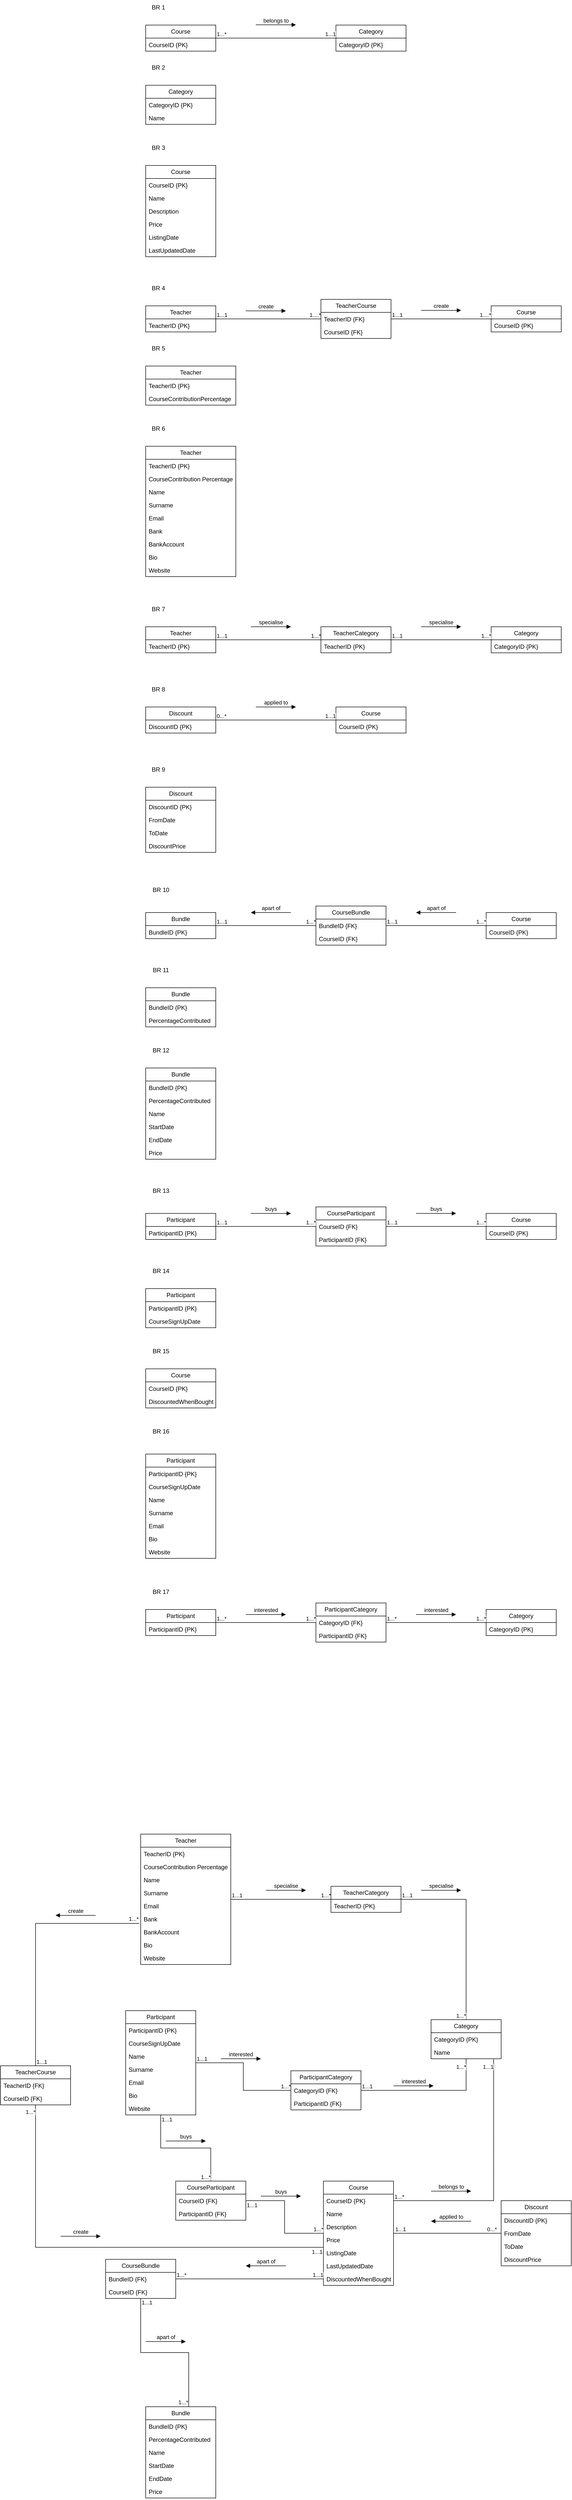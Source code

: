 <mxfile version="24.0.7" type="github">
  <diagram name="Page-1" id="MTjeLy3U45BfAdObzI13">
    <mxGraphModel dx="2276" dy="793" grid="1" gridSize="10" guides="1" tooltips="1" connect="1" arrows="1" fold="1" page="1" pageScale="1" pageWidth="850" pageHeight="1100" math="0" shadow="0">
      <root>
        <mxCell id="0" />
        <mxCell id="1" parent="0" />
        <mxCell id="DxMNpQZd0qfkA6DI-D3J-1" value="BR 1" style="text;html=1;align=center;verticalAlign=middle;resizable=0;points=[];autosize=1;strokeColor=none;fillColor=none;" parent="1" vertex="1">
          <mxGeometry x="40" y="10" width="50" height="30" as="geometry" />
        </mxCell>
        <mxCell id="diXmRXILQM5WgNk_dZt5-1" value="Course" style="swimlane;fontStyle=0;childLayout=stackLayout;horizontal=1;startSize=26;fillColor=none;horizontalStack=0;resizeParent=1;resizeParentMax=0;resizeLast=0;collapsible=1;marginBottom=0;whiteSpace=wrap;html=1;" parent="1" vertex="1">
          <mxGeometry x="40" y="60" width="140" height="52" as="geometry" />
        </mxCell>
        <mxCell id="diXmRXILQM5WgNk_dZt5-2" value="CourseID {PK}" style="text;strokeColor=none;fillColor=none;align=left;verticalAlign=top;spacingLeft=4;spacingRight=4;overflow=hidden;rotatable=0;points=[[0,0.5],[1,0.5]];portConstraint=eastwest;whiteSpace=wrap;html=1;" parent="diXmRXILQM5WgNk_dZt5-1" vertex="1">
          <mxGeometry y="26" width="140" height="26" as="geometry" />
        </mxCell>
        <mxCell id="diXmRXILQM5WgNk_dZt5-5" value="Category" style="swimlane;fontStyle=0;childLayout=stackLayout;horizontal=1;startSize=26;fillColor=none;horizontalStack=0;resizeParent=1;resizeParentMax=0;resizeLast=0;collapsible=1;marginBottom=0;whiteSpace=wrap;html=1;" parent="1" vertex="1">
          <mxGeometry x="420" y="60" width="140" height="52" as="geometry" />
        </mxCell>
        <mxCell id="diXmRXILQM5WgNk_dZt5-6" value="CategoryID {PK}" style="text;strokeColor=none;fillColor=none;align=left;verticalAlign=top;spacingLeft=4;spacingRight=4;overflow=hidden;rotatable=0;points=[[0,0.5],[1,0.5]];portConstraint=eastwest;whiteSpace=wrap;html=1;" parent="diXmRXILQM5WgNk_dZt5-5" vertex="1">
          <mxGeometry y="26" width="140" height="26" as="geometry" />
        </mxCell>
        <mxCell id="diXmRXILQM5WgNk_dZt5-10" value="belongs to" style="html=1;verticalAlign=bottom;endArrow=block;curved=0;rounded=0;" parent="1" edge="1">
          <mxGeometry width="80" relative="1" as="geometry">
            <mxPoint x="260" y="59.52" as="sourcePoint" />
            <mxPoint x="340" y="59.52" as="targetPoint" />
          </mxGeometry>
        </mxCell>
        <mxCell id="diXmRXILQM5WgNk_dZt5-11" value="" style="endArrow=none;html=1;edgeStyle=orthogonalEdgeStyle;rounded=0;" parent="1" source="diXmRXILQM5WgNk_dZt5-1" target="diXmRXILQM5WgNk_dZt5-5" edge="1">
          <mxGeometry relative="1" as="geometry">
            <mxPoint x="240" y="160" as="sourcePoint" />
            <mxPoint x="400" y="160" as="targetPoint" />
          </mxGeometry>
        </mxCell>
        <mxCell id="diXmRXILQM5WgNk_dZt5-12" value="1...*" style="edgeLabel;resizable=0;html=1;align=left;verticalAlign=bottom;" parent="diXmRXILQM5WgNk_dZt5-11" connectable="0" vertex="1">
          <mxGeometry x="-1" relative="1" as="geometry" />
        </mxCell>
        <mxCell id="diXmRXILQM5WgNk_dZt5-13" value="1...1" style="edgeLabel;resizable=0;html=1;align=right;verticalAlign=bottom;" parent="diXmRXILQM5WgNk_dZt5-11" connectable="0" vertex="1">
          <mxGeometry x="1" relative="1" as="geometry" />
        </mxCell>
        <mxCell id="diXmRXILQM5WgNk_dZt5-14" value="BR 2" style="text;html=1;align=center;verticalAlign=middle;resizable=0;points=[];autosize=1;strokeColor=none;fillColor=none;" parent="1" vertex="1">
          <mxGeometry x="40" y="130" width="50" height="30" as="geometry" />
        </mxCell>
        <mxCell id="diXmRXILQM5WgNk_dZt5-18" value="Category" style="swimlane;fontStyle=0;childLayout=stackLayout;horizontal=1;startSize=26;fillColor=none;horizontalStack=0;resizeParent=1;resizeParentMax=0;resizeLast=0;collapsible=1;marginBottom=0;whiteSpace=wrap;html=1;" parent="1" vertex="1">
          <mxGeometry x="40" y="180" width="140" height="78" as="geometry" />
        </mxCell>
        <mxCell id="diXmRXILQM5WgNk_dZt5-19" value="CategoryID {PK}" style="text;strokeColor=none;fillColor=none;align=left;verticalAlign=top;spacingLeft=4;spacingRight=4;overflow=hidden;rotatable=0;points=[[0,0.5],[1,0.5]];portConstraint=eastwest;whiteSpace=wrap;html=1;" parent="diXmRXILQM5WgNk_dZt5-18" vertex="1">
          <mxGeometry y="26" width="140" height="26" as="geometry" />
        </mxCell>
        <mxCell id="diXmRXILQM5WgNk_dZt5-20" value="Name" style="text;strokeColor=none;fillColor=none;align=left;verticalAlign=top;spacingLeft=4;spacingRight=4;overflow=hidden;rotatable=0;points=[[0,0.5],[1,0.5]];portConstraint=eastwest;whiteSpace=wrap;html=1;" parent="diXmRXILQM5WgNk_dZt5-18" vertex="1">
          <mxGeometry y="52" width="140" height="26" as="geometry" />
        </mxCell>
        <mxCell id="diXmRXILQM5WgNk_dZt5-21" value="BR 3" style="text;html=1;align=center;verticalAlign=middle;resizable=0;points=[];autosize=1;strokeColor=none;fillColor=none;" parent="1" vertex="1">
          <mxGeometry x="40" y="290" width="50" height="30" as="geometry" />
        </mxCell>
        <mxCell id="diXmRXILQM5WgNk_dZt5-22" value="Course" style="swimlane;fontStyle=0;childLayout=stackLayout;horizontal=1;startSize=26;fillColor=none;horizontalStack=0;resizeParent=1;resizeParentMax=0;resizeLast=0;collapsible=1;marginBottom=0;whiteSpace=wrap;html=1;" parent="1" vertex="1">
          <mxGeometry x="40" y="340" width="140" height="182" as="geometry">
            <mxRectangle x="40" y="340" width="80" height="30" as="alternateBounds" />
          </mxGeometry>
        </mxCell>
        <mxCell id="diXmRXILQM5WgNk_dZt5-23" value="CourseID {PK}" style="text;strokeColor=none;fillColor=none;align=left;verticalAlign=top;spacingLeft=4;spacingRight=4;overflow=hidden;rotatable=0;points=[[0,0.5],[1,0.5]];portConstraint=eastwest;whiteSpace=wrap;html=1;" parent="diXmRXILQM5WgNk_dZt5-22" vertex="1">
          <mxGeometry y="26" width="140" height="26" as="geometry" />
        </mxCell>
        <mxCell id="diXmRXILQM5WgNk_dZt5-24" value="Name" style="text;strokeColor=none;fillColor=none;align=left;verticalAlign=top;spacingLeft=4;spacingRight=4;overflow=hidden;rotatable=0;points=[[0,0.5],[1,0.5]];portConstraint=eastwest;whiteSpace=wrap;html=1;" parent="diXmRXILQM5WgNk_dZt5-22" vertex="1">
          <mxGeometry y="52" width="140" height="26" as="geometry" />
        </mxCell>
        <mxCell id="diXmRXILQM5WgNk_dZt5-25" value="Description" style="text;strokeColor=none;fillColor=none;align=left;verticalAlign=top;spacingLeft=4;spacingRight=4;overflow=hidden;rotatable=0;points=[[0,0.5],[1,0.5]];portConstraint=eastwest;whiteSpace=wrap;html=1;" parent="diXmRXILQM5WgNk_dZt5-22" vertex="1">
          <mxGeometry y="78" width="140" height="26" as="geometry" />
        </mxCell>
        <mxCell id="diXmRXILQM5WgNk_dZt5-26" value="Price" style="text;strokeColor=none;fillColor=none;align=left;verticalAlign=top;spacingLeft=4;spacingRight=4;overflow=hidden;rotatable=0;points=[[0,0.5],[1,0.5]];portConstraint=eastwest;whiteSpace=wrap;html=1;" parent="diXmRXILQM5WgNk_dZt5-22" vertex="1">
          <mxGeometry y="104" width="140" height="26" as="geometry" />
        </mxCell>
        <mxCell id="diXmRXILQM5WgNk_dZt5-27" value="ListingDate" style="text;strokeColor=none;fillColor=none;align=left;verticalAlign=top;spacingLeft=4;spacingRight=4;overflow=hidden;rotatable=0;points=[[0,0.5],[1,0.5]];portConstraint=eastwest;whiteSpace=wrap;html=1;" parent="diXmRXILQM5WgNk_dZt5-22" vertex="1">
          <mxGeometry y="130" width="140" height="26" as="geometry" />
        </mxCell>
        <mxCell id="diXmRXILQM5WgNk_dZt5-28" value="LastUpdatedDate" style="text;strokeColor=none;fillColor=none;align=left;verticalAlign=top;spacingLeft=4;spacingRight=4;overflow=hidden;rotatable=0;points=[[0,0.5],[1,0.5]];portConstraint=eastwest;whiteSpace=wrap;html=1;" parent="diXmRXILQM5WgNk_dZt5-22" vertex="1">
          <mxGeometry y="156" width="140" height="26" as="geometry" />
        </mxCell>
        <mxCell id="diXmRXILQM5WgNk_dZt5-29" value="BR 4" style="text;html=1;align=center;verticalAlign=middle;resizable=0;points=[];autosize=1;strokeColor=none;fillColor=none;" parent="1" vertex="1">
          <mxGeometry x="40" y="570" width="50" height="30" as="geometry" />
        </mxCell>
        <mxCell id="diXmRXILQM5WgNk_dZt5-35" value="Teacher" style="swimlane;fontStyle=0;childLayout=stackLayout;horizontal=1;startSize=26;fillColor=none;horizontalStack=0;resizeParent=1;resizeParentMax=0;resizeLast=0;collapsible=1;marginBottom=0;whiteSpace=wrap;html=1;" parent="1" vertex="1">
          <mxGeometry x="40" y="620" width="140" height="52" as="geometry" />
        </mxCell>
        <mxCell id="diXmRXILQM5WgNk_dZt5-36" value="TeacherID {PK}" style="text;strokeColor=none;fillColor=none;align=left;verticalAlign=top;spacingLeft=4;spacingRight=4;overflow=hidden;rotatable=0;points=[[0,0.5],[1,0.5]];portConstraint=eastwest;whiteSpace=wrap;html=1;" parent="diXmRXILQM5WgNk_dZt5-35" vertex="1">
          <mxGeometry y="26" width="140" height="26" as="geometry" />
        </mxCell>
        <mxCell id="diXmRXILQM5WgNk_dZt5-39" value="Course" style="swimlane;fontStyle=0;childLayout=stackLayout;horizontal=1;startSize=26;fillColor=none;horizontalStack=0;resizeParent=1;resizeParentMax=0;resizeLast=0;collapsible=1;marginBottom=0;whiteSpace=wrap;html=1;" parent="1" vertex="1">
          <mxGeometry x="730" y="620" width="140" height="52" as="geometry" />
        </mxCell>
        <mxCell id="diXmRXILQM5WgNk_dZt5-40" value="CourseID {PK}" style="text;strokeColor=none;fillColor=none;align=left;verticalAlign=top;spacingLeft=4;spacingRight=4;overflow=hidden;rotatable=0;points=[[0,0.5],[1,0.5]];portConstraint=eastwest;whiteSpace=wrap;html=1;" parent="diXmRXILQM5WgNk_dZt5-39" vertex="1">
          <mxGeometry y="26" width="140" height="26" as="geometry" />
        </mxCell>
        <mxCell id="diXmRXILQM5WgNk_dZt5-41" value="" style="endArrow=none;html=1;edgeStyle=orthogonalEdgeStyle;rounded=0;" parent="1" source="diXmRXILQM5WgNk_dZt5-35" target="y-vftUph2jjjHxYnR7Wt-1" edge="1">
          <mxGeometry relative="1" as="geometry">
            <mxPoint x="180" y="720" as="sourcePoint" />
            <mxPoint x="340" y="720" as="targetPoint" />
          </mxGeometry>
        </mxCell>
        <mxCell id="diXmRXILQM5WgNk_dZt5-42" value="1...1" style="edgeLabel;resizable=0;html=1;align=left;verticalAlign=bottom;" parent="diXmRXILQM5WgNk_dZt5-41" connectable="0" vertex="1">
          <mxGeometry x="-1" relative="1" as="geometry" />
        </mxCell>
        <mxCell id="diXmRXILQM5WgNk_dZt5-43" value="1....*" style="edgeLabel;resizable=0;html=1;align=right;verticalAlign=bottom;" parent="diXmRXILQM5WgNk_dZt5-41" connectable="0" vertex="1">
          <mxGeometry x="1" relative="1" as="geometry" />
        </mxCell>
        <mxCell id="diXmRXILQM5WgNk_dZt5-44" value="create" style="html=1;verticalAlign=bottom;endArrow=block;curved=0;rounded=0;" parent="1" edge="1">
          <mxGeometry width="80" relative="1" as="geometry">
            <mxPoint x="240" y="630" as="sourcePoint" />
            <mxPoint x="320" y="630" as="targetPoint" />
          </mxGeometry>
        </mxCell>
        <mxCell id="diXmRXILQM5WgNk_dZt5-45" value="BR 5" style="text;html=1;align=center;verticalAlign=middle;resizable=0;points=[];autosize=1;strokeColor=none;fillColor=none;" parent="1" vertex="1">
          <mxGeometry x="40" y="690" width="50" height="30" as="geometry" />
        </mxCell>
        <mxCell id="diXmRXILQM5WgNk_dZt5-46" value="Teacher" style="swimlane;fontStyle=0;childLayout=stackLayout;horizontal=1;startSize=26;fillColor=none;horizontalStack=0;resizeParent=1;resizeParentMax=0;resizeLast=0;collapsible=1;marginBottom=0;whiteSpace=wrap;html=1;" parent="1" vertex="1">
          <mxGeometry x="40" y="740" width="180" height="78" as="geometry" />
        </mxCell>
        <mxCell id="diXmRXILQM5WgNk_dZt5-47" value="TeacherID {PK}" style="text;strokeColor=none;fillColor=none;align=left;verticalAlign=top;spacingLeft=4;spacingRight=4;overflow=hidden;rotatable=0;points=[[0,0.5],[1,0.5]];portConstraint=eastwest;whiteSpace=wrap;html=1;" parent="diXmRXILQM5WgNk_dZt5-46" vertex="1">
          <mxGeometry y="26" width="180" height="26" as="geometry" />
        </mxCell>
        <mxCell id="diXmRXILQM5WgNk_dZt5-48" value="CourseContributionPercentage" style="text;strokeColor=none;fillColor=none;align=left;verticalAlign=top;spacingLeft=4;spacingRight=4;overflow=hidden;rotatable=0;points=[[0,0.5],[1,0.5]];portConstraint=eastwest;whiteSpace=wrap;html=1;" parent="diXmRXILQM5WgNk_dZt5-46" vertex="1">
          <mxGeometry y="52" width="180" height="26" as="geometry" />
        </mxCell>
        <mxCell id="diXmRXILQM5WgNk_dZt5-49" value="BR 6" style="text;html=1;align=center;verticalAlign=middle;resizable=0;points=[];autosize=1;strokeColor=none;fillColor=none;" parent="1" vertex="1">
          <mxGeometry x="40" y="850" width="50" height="30" as="geometry" />
        </mxCell>
        <mxCell id="diXmRXILQM5WgNk_dZt5-50" value="Teacher" style="swimlane;fontStyle=0;childLayout=stackLayout;horizontal=1;startSize=26;fillColor=none;horizontalStack=0;resizeParent=1;resizeParentMax=0;resizeLast=0;collapsible=1;marginBottom=0;whiteSpace=wrap;html=1;" parent="1" vertex="1">
          <mxGeometry x="40" y="900" width="180" height="260" as="geometry" />
        </mxCell>
        <mxCell id="diXmRXILQM5WgNk_dZt5-51" value="TeacherID {PK}" style="text;strokeColor=none;fillColor=none;align=left;verticalAlign=top;spacingLeft=4;spacingRight=4;overflow=hidden;rotatable=0;points=[[0,0.5],[1,0.5]];portConstraint=eastwest;whiteSpace=wrap;html=1;" parent="diXmRXILQM5WgNk_dZt5-50" vertex="1">
          <mxGeometry y="26" width="180" height="26" as="geometry" />
        </mxCell>
        <mxCell id="diXmRXILQM5WgNk_dZt5-52" value="CourseContribution Percentage" style="text;strokeColor=none;fillColor=none;align=left;verticalAlign=top;spacingLeft=4;spacingRight=4;overflow=hidden;rotatable=0;points=[[0,0.5],[1,0.5]];portConstraint=eastwest;whiteSpace=wrap;html=1;" parent="diXmRXILQM5WgNk_dZt5-50" vertex="1">
          <mxGeometry y="52" width="180" height="26" as="geometry" />
        </mxCell>
        <mxCell id="diXmRXILQM5WgNk_dZt5-53" value="Name" style="text;strokeColor=none;fillColor=none;align=left;verticalAlign=top;spacingLeft=4;spacingRight=4;overflow=hidden;rotatable=0;points=[[0,0.5],[1,0.5]];portConstraint=eastwest;whiteSpace=wrap;html=1;" parent="diXmRXILQM5WgNk_dZt5-50" vertex="1">
          <mxGeometry y="78" width="180" height="26" as="geometry" />
        </mxCell>
        <mxCell id="diXmRXILQM5WgNk_dZt5-54" value="Surname" style="text;strokeColor=none;fillColor=none;align=left;verticalAlign=top;spacingLeft=4;spacingRight=4;overflow=hidden;rotatable=0;points=[[0,0.5],[1,0.5]];portConstraint=eastwest;whiteSpace=wrap;html=1;" parent="diXmRXILQM5WgNk_dZt5-50" vertex="1">
          <mxGeometry y="104" width="180" height="26" as="geometry" />
        </mxCell>
        <mxCell id="diXmRXILQM5WgNk_dZt5-55" value="Email" style="text;strokeColor=none;fillColor=none;align=left;verticalAlign=top;spacingLeft=4;spacingRight=4;overflow=hidden;rotatable=0;points=[[0,0.5],[1,0.5]];portConstraint=eastwest;whiteSpace=wrap;html=1;" parent="diXmRXILQM5WgNk_dZt5-50" vertex="1">
          <mxGeometry y="130" width="180" height="26" as="geometry" />
        </mxCell>
        <mxCell id="diXmRXILQM5WgNk_dZt5-56" value="Bank" style="text;strokeColor=none;fillColor=none;align=left;verticalAlign=top;spacingLeft=4;spacingRight=4;overflow=hidden;rotatable=0;points=[[0,0.5],[1,0.5]];portConstraint=eastwest;whiteSpace=wrap;html=1;" parent="diXmRXILQM5WgNk_dZt5-50" vertex="1">
          <mxGeometry y="156" width="180" height="26" as="geometry" />
        </mxCell>
        <mxCell id="diXmRXILQM5WgNk_dZt5-57" value="BankAccount" style="text;strokeColor=none;fillColor=none;align=left;verticalAlign=top;spacingLeft=4;spacingRight=4;overflow=hidden;rotatable=0;points=[[0,0.5],[1,0.5]];portConstraint=eastwest;whiteSpace=wrap;html=1;" parent="diXmRXILQM5WgNk_dZt5-50" vertex="1">
          <mxGeometry y="182" width="180" height="26" as="geometry" />
        </mxCell>
        <mxCell id="diXmRXILQM5WgNk_dZt5-58" value="Bio" style="text;strokeColor=none;fillColor=none;align=left;verticalAlign=top;spacingLeft=4;spacingRight=4;overflow=hidden;rotatable=0;points=[[0,0.5],[1,0.5]];portConstraint=eastwest;whiteSpace=wrap;html=1;" parent="diXmRXILQM5WgNk_dZt5-50" vertex="1">
          <mxGeometry y="208" width="180" height="26" as="geometry" />
        </mxCell>
        <mxCell id="diXmRXILQM5WgNk_dZt5-59" value="Website" style="text;strokeColor=none;fillColor=none;align=left;verticalAlign=top;spacingLeft=4;spacingRight=4;overflow=hidden;rotatable=0;points=[[0,0.5],[1,0.5]];portConstraint=eastwest;whiteSpace=wrap;html=1;" parent="diXmRXILQM5WgNk_dZt5-50" vertex="1">
          <mxGeometry y="234" width="180" height="26" as="geometry" />
        </mxCell>
        <mxCell id="diXmRXILQM5WgNk_dZt5-60" value="BR 7" style="text;html=1;align=center;verticalAlign=middle;resizable=0;points=[];autosize=1;strokeColor=none;fillColor=none;" parent="1" vertex="1">
          <mxGeometry x="40" y="1210" width="50" height="30" as="geometry" />
        </mxCell>
        <mxCell id="diXmRXILQM5WgNk_dZt5-61" value="Teacher" style="swimlane;fontStyle=0;childLayout=stackLayout;horizontal=1;startSize=26;fillColor=none;horizontalStack=0;resizeParent=1;resizeParentMax=0;resizeLast=0;collapsible=1;marginBottom=0;whiteSpace=wrap;html=1;" parent="1" vertex="1">
          <mxGeometry x="40" y="1260" width="140" height="52" as="geometry" />
        </mxCell>
        <mxCell id="diXmRXILQM5WgNk_dZt5-62" value="TeacherID {PK}" style="text;strokeColor=none;fillColor=none;align=left;verticalAlign=top;spacingLeft=4;spacingRight=4;overflow=hidden;rotatable=0;points=[[0,0.5],[1,0.5]];portConstraint=eastwest;whiteSpace=wrap;html=1;" parent="diXmRXILQM5WgNk_dZt5-61" vertex="1">
          <mxGeometry y="26" width="140" height="26" as="geometry" />
        </mxCell>
        <mxCell id="diXmRXILQM5WgNk_dZt5-65" value="Category" style="swimlane;fontStyle=0;childLayout=stackLayout;horizontal=1;startSize=26;fillColor=none;horizontalStack=0;resizeParent=1;resizeParentMax=0;resizeLast=0;collapsible=1;marginBottom=0;whiteSpace=wrap;html=1;" parent="1" vertex="1">
          <mxGeometry x="730" y="1260" width="140" height="52" as="geometry" />
        </mxCell>
        <mxCell id="diXmRXILQM5WgNk_dZt5-66" value="CategoryID {PK}" style="text;strokeColor=none;fillColor=none;align=left;verticalAlign=top;spacingLeft=4;spacingRight=4;overflow=hidden;rotatable=0;points=[[0,0.5],[1,0.5]];portConstraint=eastwest;whiteSpace=wrap;html=1;" parent="diXmRXILQM5WgNk_dZt5-65" vertex="1">
          <mxGeometry y="26" width="140" height="26" as="geometry" />
        </mxCell>
        <mxCell id="diXmRXILQM5WgNk_dZt5-67" value="" style="endArrow=none;html=1;edgeStyle=orthogonalEdgeStyle;rounded=0;" parent="1" source="diXmRXILQM5WgNk_dZt5-61" target="y-vftUph2jjjHxYnR7Wt-8" edge="1">
          <mxGeometry relative="1" as="geometry">
            <mxPoint x="180" y="1360" as="sourcePoint" />
            <mxPoint x="420" y="1360" as="targetPoint" />
          </mxGeometry>
        </mxCell>
        <mxCell id="diXmRXILQM5WgNk_dZt5-68" value="1...1" style="edgeLabel;resizable=0;html=1;align=left;verticalAlign=bottom;" parent="diXmRXILQM5WgNk_dZt5-67" connectable="0" vertex="1">
          <mxGeometry x="-1" relative="1" as="geometry" />
        </mxCell>
        <mxCell id="diXmRXILQM5WgNk_dZt5-69" value="1...*" style="edgeLabel;resizable=0;html=1;align=right;verticalAlign=bottom;" parent="diXmRXILQM5WgNk_dZt5-67" connectable="0" vertex="1">
          <mxGeometry x="1" relative="1" as="geometry" />
        </mxCell>
        <mxCell id="diXmRXILQM5WgNk_dZt5-70" value="specialise" style="html=1;verticalAlign=bottom;endArrow=block;curved=0;rounded=0;" parent="1" edge="1">
          <mxGeometry width="80" relative="1" as="geometry">
            <mxPoint x="250" y="1260" as="sourcePoint" />
            <mxPoint x="330" y="1260" as="targetPoint" />
          </mxGeometry>
        </mxCell>
        <mxCell id="diXmRXILQM5WgNk_dZt5-71" value="BR 8" style="text;html=1;align=center;verticalAlign=middle;resizable=0;points=[];autosize=1;strokeColor=none;fillColor=none;" parent="1" vertex="1">
          <mxGeometry x="40" y="1370" width="50" height="30" as="geometry" />
        </mxCell>
        <mxCell id="diXmRXILQM5WgNk_dZt5-72" value="Discount" style="swimlane;fontStyle=0;childLayout=stackLayout;horizontal=1;startSize=26;fillColor=none;horizontalStack=0;resizeParent=1;resizeParentMax=0;resizeLast=0;collapsible=1;marginBottom=0;whiteSpace=wrap;html=1;" parent="1" vertex="1">
          <mxGeometry x="40" y="1420" width="140" height="52" as="geometry" />
        </mxCell>
        <mxCell id="diXmRXILQM5WgNk_dZt5-73" value="DiscountID {PK}" style="text;strokeColor=none;fillColor=none;align=left;verticalAlign=top;spacingLeft=4;spacingRight=4;overflow=hidden;rotatable=0;points=[[0,0.5],[1,0.5]];portConstraint=eastwest;whiteSpace=wrap;html=1;" parent="diXmRXILQM5WgNk_dZt5-72" vertex="1">
          <mxGeometry y="26" width="140" height="26" as="geometry" />
        </mxCell>
        <mxCell id="diXmRXILQM5WgNk_dZt5-76" value="Course" style="swimlane;fontStyle=0;childLayout=stackLayout;horizontal=1;startSize=26;fillColor=none;horizontalStack=0;resizeParent=1;resizeParentMax=0;resizeLast=0;collapsible=1;marginBottom=0;whiteSpace=wrap;html=1;" parent="1" vertex="1">
          <mxGeometry x="420" y="1420" width="140" height="52" as="geometry" />
        </mxCell>
        <mxCell id="diXmRXILQM5WgNk_dZt5-77" value="CourseID {PK}" style="text;strokeColor=none;fillColor=none;align=left;verticalAlign=top;spacingLeft=4;spacingRight=4;overflow=hidden;rotatable=0;points=[[0,0.5],[1,0.5]];portConstraint=eastwest;whiteSpace=wrap;html=1;" parent="diXmRXILQM5WgNk_dZt5-76" vertex="1">
          <mxGeometry y="26" width="140" height="26" as="geometry" />
        </mxCell>
        <mxCell id="diXmRXILQM5WgNk_dZt5-79" value="" style="endArrow=none;html=1;edgeStyle=orthogonalEdgeStyle;rounded=0;" parent="1" source="diXmRXILQM5WgNk_dZt5-72" target="diXmRXILQM5WgNk_dZt5-76" edge="1">
          <mxGeometry relative="1" as="geometry">
            <mxPoint x="240" y="1500" as="sourcePoint" />
            <mxPoint x="400" y="1500" as="targetPoint" />
          </mxGeometry>
        </mxCell>
        <mxCell id="diXmRXILQM5WgNk_dZt5-80" value="0...*" style="edgeLabel;resizable=0;html=1;align=left;verticalAlign=bottom;" parent="diXmRXILQM5WgNk_dZt5-79" connectable="0" vertex="1">
          <mxGeometry x="-1" relative="1" as="geometry" />
        </mxCell>
        <mxCell id="diXmRXILQM5WgNk_dZt5-81" value="1...1" style="edgeLabel;resizable=0;html=1;align=right;verticalAlign=bottom;" parent="diXmRXILQM5WgNk_dZt5-79" connectable="0" vertex="1">
          <mxGeometry x="1" relative="1" as="geometry" />
        </mxCell>
        <mxCell id="diXmRXILQM5WgNk_dZt5-82" value="applied to" style="html=1;verticalAlign=bottom;endArrow=block;curved=0;rounded=0;" parent="1" edge="1">
          <mxGeometry width="80" relative="1" as="geometry">
            <mxPoint x="260" y="1420" as="sourcePoint" />
            <mxPoint x="340" y="1420" as="targetPoint" />
            <mxPoint as="offset" />
          </mxGeometry>
        </mxCell>
        <mxCell id="xRwW5tJDSNH8oMUtvqN7-1" value="BR 9" style="text;html=1;align=center;verticalAlign=middle;resizable=0;points=[];autosize=1;strokeColor=none;fillColor=none;" parent="1" vertex="1">
          <mxGeometry x="40" y="1530" width="50" height="30" as="geometry" />
        </mxCell>
        <mxCell id="xRwW5tJDSNH8oMUtvqN7-2" value="Discount" style="swimlane;fontStyle=0;childLayout=stackLayout;horizontal=1;startSize=26;fillColor=none;horizontalStack=0;resizeParent=1;resizeParentMax=0;resizeLast=0;collapsible=1;marginBottom=0;whiteSpace=wrap;html=1;" parent="1" vertex="1">
          <mxGeometry x="40" y="1580" width="140" height="130" as="geometry" />
        </mxCell>
        <mxCell id="xRwW5tJDSNH8oMUtvqN7-3" value="DiscountID {PK}" style="text;strokeColor=none;fillColor=none;align=left;verticalAlign=top;spacingLeft=4;spacingRight=4;overflow=hidden;rotatable=0;points=[[0,0.5],[1,0.5]];portConstraint=eastwest;whiteSpace=wrap;html=1;" parent="xRwW5tJDSNH8oMUtvqN7-2" vertex="1">
          <mxGeometry y="26" width="140" height="26" as="geometry" />
        </mxCell>
        <mxCell id="xRwW5tJDSNH8oMUtvqN7-4" value="FromDate" style="text;strokeColor=none;fillColor=none;align=left;verticalAlign=top;spacingLeft=4;spacingRight=4;overflow=hidden;rotatable=0;points=[[0,0.5],[1,0.5]];portConstraint=eastwest;whiteSpace=wrap;html=1;" parent="xRwW5tJDSNH8oMUtvqN7-2" vertex="1">
          <mxGeometry y="52" width="140" height="26" as="geometry" />
        </mxCell>
        <mxCell id="xRwW5tJDSNH8oMUtvqN7-5" value="ToDate" style="text;strokeColor=none;fillColor=none;align=left;verticalAlign=top;spacingLeft=4;spacingRight=4;overflow=hidden;rotatable=0;points=[[0,0.5],[1,0.5]];portConstraint=eastwest;whiteSpace=wrap;html=1;" parent="xRwW5tJDSNH8oMUtvqN7-2" vertex="1">
          <mxGeometry y="78" width="140" height="26" as="geometry" />
        </mxCell>
        <mxCell id="xRwW5tJDSNH8oMUtvqN7-6" value="DiscountPrice" style="text;strokeColor=none;fillColor=none;align=left;verticalAlign=top;spacingLeft=4;spacingRight=4;overflow=hidden;rotatable=0;points=[[0,0.5],[1,0.5]];portConstraint=eastwest;whiteSpace=wrap;html=1;" parent="xRwW5tJDSNH8oMUtvqN7-2" vertex="1">
          <mxGeometry y="104" width="140" height="26" as="geometry" />
        </mxCell>
        <mxCell id="xRwW5tJDSNH8oMUtvqN7-7" value="BR 10" style="text;html=1;align=center;verticalAlign=middle;resizable=0;points=[];autosize=1;strokeColor=none;fillColor=none;" parent="1" vertex="1">
          <mxGeometry x="40" y="1770" width="60" height="30" as="geometry" />
        </mxCell>
        <mxCell id="xRwW5tJDSNH8oMUtvqN7-8" value="Bundle" style="swimlane;fontStyle=0;childLayout=stackLayout;horizontal=1;startSize=26;fillColor=none;horizontalStack=0;resizeParent=1;resizeParentMax=0;resizeLast=0;collapsible=1;marginBottom=0;whiteSpace=wrap;html=1;" parent="1" vertex="1">
          <mxGeometry x="40" y="1830" width="140" height="52" as="geometry" />
        </mxCell>
        <mxCell id="xRwW5tJDSNH8oMUtvqN7-9" value="BundleID {PK}" style="text;strokeColor=none;fillColor=none;align=left;verticalAlign=top;spacingLeft=4;spacingRight=4;overflow=hidden;rotatable=0;points=[[0,0.5],[1,0.5]];portConstraint=eastwest;whiteSpace=wrap;html=1;" parent="xRwW5tJDSNH8oMUtvqN7-8" vertex="1">
          <mxGeometry y="26" width="140" height="26" as="geometry" />
        </mxCell>
        <mxCell id="xRwW5tJDSNH8oMUtvqN7-12" value="Course" style="swimlane;fontStyle=0;childLayout=stackLayout;horizontal=1;startSize=26;fillColor=none;horizontalStack=0;resizeParent=1;resizeParentMax=0;resizeLast=0;collapsible=1;marginBottom=0;whiteSpace=wrap;html=1;" parent="1" vertex="1">
          <mxGeometry x="720" y="1830" width="140" height="52" as="geometry" />
        </mxCell>
        <mxCell id="xRwW5tJDSNH8oMUtvqN7-13" value="CourseID {PK}" style="text;strokeColor=none;fillColor=none;align=left;verticalAlign=top;spacingLeft=4;spacingRight=4;overflow=hidden;rotatable=0;points=[[0,0.5],[1,0.5]];portConstraint=eastwest;whiteSpace=wrap;html=1;" parent="xRwW5tJDSNH8oMUtvqN7-12" vertex="1">
          <mxGeometry y="26" width="140" height="26" as="geometry" />
        </mxCell>
        <mxCell id="xRwW5tJDSNH8oMUtvqN7-16" value="apart of" style="html=1;verticalAlign=bottom;endArrow=block;curved=0;rounded=0;" parent="1" edge="1">
          <mxGeometry width="80" relative="1" as="geometry">
            <mxPoint x="330" y="1830" as="sourcePoint" />
            <mxPoint x="250" y="1830" as="targetPoint" />
          </mxGeometry>
        </mxCell>
        <mxCell id="xRwW5tJDSNH8oMUtvqN7-17" value="" style="endArrow=none;html=1;edgeStyle=orthogonalEdgeStyle;rounded=0;" parent="1" source="xRwW5tJDSNH8oMUtvqN7-8" target="y-vftUph2jjjHxYnR7Wt-14" edge="1">
          <mxGeometry relative="1" as="geometry">
            <mxPoint x="310" y="1800" as="sourcePoint" />
            <mxPoint x="470" y="1800" as="targetPoint" />
          </mxGeometry>
        </mxCell>
        <mxCell id="xRwW5tJDSNH8oMUtvqN7-18" value="1...1" style="edgeLabel;resizable=0;html=1;align=left;verticalAlign=bottom;" parent="xRwW5tJDSNH8oMUtvqN7-17" connectable="0" vertex="1">
          <mxGeometry x="-1" relative="1" as="geometry" />
        </mxCell>
        <mxCell id="xRwW5tJDSNH8oMUtvqN7-19" value="1...*" style="edgeLabel;resizable=0;html=1;align=right;verticalAlign=bottom;" parent="xRwW5tJDSNH8oMUtvqN7-17" connectable="0" vertex="1">
          <mxGeometry x="1" relative="1" as="geometry" />
        </mxCell>
        <mxCell id="xRwW5tJDSNH8oMUtvqN7-20" value="BR 11" style="text;html=1;align=center;verticalAlign=middle;resizable=0;points=[];autosize=1;strokeColor=none;fillColor=none;" parent="1" vertex="1">
          <mxGeometry x="40" y="1930" width="60" height="30" as="geometry" />
        </mxCell>
        <mxCell id="xRwW5tJDSNH8oMUtvqN7-21" value="Bundle" style="swimlane;fontStyle=0;childLayout=stackLayout;horizontal=1;startSize=26;fillColor=none;horizontalStack=0;resizeParent=1;resizeParentMax=0;resizeLast=0;collapsible=1;marginBottom=0;whiteSpace=wrap;html=1;" parent="1" vertex="1">
          <mxGeometry x="40" y="1980" width="140" height="78" as="geometry" />
        </mxCell>
        <mxCell id="xRwW5tJDSNH8oMUtvqN7-22" value="BundleID {PK}" style="text;strokeColor=none;fillColor=none;align=left;verticalAlign=top;spacingLeft=4;spacingRight=4;overflow=hidden;rotatable=0;points=[[0,0.5],[1,0.5]];portConstraint=eastwest;whiteSpace=wrap;html=1;" parent="xRwW5tJDSNH8oMUtvqN7-21" vertex="1">
          <mxGeometry y="26" width="140" height="26" as="geometry" />
        </mxCell>
        <mxCell id="xRwW5tJDSNH8oMUtvqN7-23" value="PercentageContributed" style="text;strokeColor=none;fillColor=none;align=left;verticalAlign=top;spacingLeft=4;spacingRight=4;overflow=hidden;rotatable=0;points=[[0,0.5],[1,0.5]];portConstraint=eastwest;whiteSpace=wrap;html=1;" parent="xRwW5tJDSNH8oMUtvqN7-21" vertex="1">
          <mxGeometry y="52" width="140" height="26" as="geometry" />
        </mxCell>
        <mxCell id="xRwW5tJDSNH8oMUtvqN7-24" value="BR 12" style="text;html=1;align=center;verticalAlign=middle;resizable=0;points=[];autosize=1;strokeColor=none;fillColor=none;" parent="1" vertex="1">
          <mxGeometry x="40" y="2090" width="60" height="30" as="geometry" />
        </mxCell>
        <mxCell id="xRwW5tJDSNH8oMUtvqN7-29" value="Bundle" style="swimlane;fontStyle=0;childLayout=stackLayout;horizontal=1;startSize=26;fillColor=none;horizontalStack=0;resizeParent=1;resizeParentMax=0;resizeLast=0;collapsible=1;marginBottom=0;whiteSpace=wrap;html=1;" parent="1" vertex="1">
          <mxGeometry x="40" y="2140" width="140" height="182" as="geometry" />
        </mxCell>
        <mxCell id="xRwW5tJDSNH8oMUtvqN7-30" value="BundleID {PK}" style="text;strokeColor=none;fillColor=none;align=left;verticalAlign=top;spacingLeft=4;spacingRight=4;overflow=hidden;rotatable=0;points=[[0,0.5],[1,0.5]];portConstraint=eastwest;whiteSpace=wrap;html=1;" parent="xRwW5tJDSNH8oMUtvqN7-29" vertex="1">
          <mxGeometry y="26" width="140" height="26" as="geometry" />
        </mxCell>
        <mxCell id="xRwW5tJDSNH8oMUtvqN7-31" value="PercentageContributed" style="text;strokeColor=none;fillColor=none;align=left;verticalAlign=top;spacingLeft=4;spacingRight=4;overflow=hidden;rotatable=0;points=[[0,0.5],[1,0.5]];portConstraint=eastwest;whiteSpace=wrap;html=1;" parent="xRwW5tJDSNH8oMUtvqN7-29" vertex="1">
          <mxGeometry y="52" width="140" height="26" as="geometry" />
        </mxCell>
        <mxCell id="xRwW5tJDSNH8oMUtvqN7-32" value="Name" style="text;strokeColor=none;fillColor=none;align=left;verticalAlign=top;spacingLeft=4;spacingRight=4;overflow=hidden;rotatable=0;points=[[0,0.5],[1,0.5]];portConstraint=eastwest;whiteSpace=wrap;html=1;" parent="xRwW5tJDSNH8oMUtvqN7-29" vertex="1">
          <mxGeometry y="78" width="140" height="26" as="geometry" />
        </mxCell>
        <mxCell id="xRwW5tJDSNH8oMUtvqN7-33" value="StartDate" style="text;strokeColor=none;fillColor=none;align=left;verticalAlign=top;spacingLeft=4;spacingRight=4;overflow=hidden;rotatable=0;points=[[0,0.5],[1,0.5]];portConstraint=eastwest;whiteSpace=wrap;html=1;" parent="xRwW5tJDSNH8oMUtvqN7-29" vertex="1">
          <mxGeometry y="104" width="140" height="26" as="geometry" />
        </mxCell>
        <mxCell id="xRwW5tJDSNH8oMUtvqN7-34" value="EndDate" style="text;strokeColor=none;fillColor=none;align=left;verticalAlign=top;spacingLeft=4;spacingRight=4;overflow=hidden;rotatable=0;points=[[0,0.5],[1,0.5]];portConstraint=eastwest;whiteSpace=wrap;html=1;" parent="xRwW5tJDSNH8oMUtvqN7-29" vertex="1">
          <mxGeometry y="130" width="140" height="26" as="geometry" />
        </mxCell>
        <mxCell id="xRwW5tJDSNH8oMUtvqN7-35" value="Price" style="text;strokeColor=none;fillColor=none;align=left;verticalAlign=top;spacingLeft=4;spacingRight=4;overflow=hidden;rotatable=0;points=[[0,0.5],[1,0.5]];portConstraint=eastwest;whiteSpace=wrap;html=1;" parent="xRwW5tJDSNH8oMUtvqN7-29" vertex="1">
          <mxGeometry y="156" width="140" height="26" as="geometry" />
        </mxCell>
        <mxCell id="xRwW5tJDSNH8oMUtvqN7-36" value="BR 13" style="text;html=1;align=center;verticalAlign=middle;resizable=0;points=[];autosize=1;strokeColor=none;fillColor=none;" parent="1" vertex="1">
          <mxGeometry x="40" y="2370" width="60" height="30" as="geometry" />
        </mxCell>
        <mxCell id="xRwW5tJDSNH8oMUtvqN7-37" value="Participant" style="swimlane;fontStyle=0;childLayout=stackLayout;horizontal=1;startSize=26;fillColor=none;horizontalStack=0;resizeParent=1;resizeParentMax=0;resizeLast=0;collapsible=1;marginBottom=0;whiteSpace=wrap;html=1;" parent="1" vertex="1">
          <mxGeometry x="40" y="2430" width="140" height="52" as="geometry" />
        </mxCell>
        <mxCell id="xRwW5tJDSNH8oMUtvqN7-38" value="ParticipantID {PK}" style="text;strokeColor=none;fillColor=none;align=left;verticalAlign=top;spacingLeft=4;spacingRight=4;overflow=hidden;rotatable=0;points=[[0,0.5],[1,0.5]];portConstraint=eastwest;whiteSpace=wrap;html=1;" parent="xRwW5tJDSNH8oMUtvqN7-37" vertex="1">
          <mxGeometry y="26" width="140" height="26" as="geometry" />
        </mxCell>
        <mxCell id="xRwW5tJDSNH8oMUtvqN7-41" value="CourseParticipant" style="swimlane;fontStyle=0;childLayout=stackLayout;horizontal=1;startSize=26;fillColor=none;horizontalStack=0;resizeParent=1;resizeParentMax=0;resizeLast=0;collapsible=1;marginBottom=0;whiteSpace=wrap;html=1;" parent="1" vertex="1">
          <mxGeometry x="380" y="2417" width="140" height="78" as="geometry" />
        </mxCell>
        <mxCell id="xRwW5tJDSNH8oMUtvqN7-42" value="CourseID {FK}" style="text;strokeColor=none;fillColor=none;align=left;verticalAlign=top;spacingLeft=4;spacingRight=4;overflow=hidden;rotatable=0;points=[[0,0.5],[1,0.5]];portConstraint=eastwest;whiteSpace=wrap;html=1;" parent="xRwW5tJDSNH8oMUtvqN7-41" vertex="1">
          <mxGeometry y="26" width="140" height="26" as="geometry" />
        </mxCell>
        <mxCell id="y-vftUph2jjjHxYnR7Wt-27" value="ParticipantID {FK}" style="text;strokeColor=none;fillColor=none;align=left;verticalAlign=top;spacingLeft=4;spacingRight=4;overflow=hidden;rotatable=0;points=[[0,0.5],[1,0.5]];portConstraint=eastwest;whiteSpace=wrap;html=1;" vertex="1" parent="xRwW5tJDSNH8oMUtvqN7-41">
          <mxGeometry y="52" width="140" height="26" as="geometry" />
        </mxCell>
        <mxCell id="xRwW5tJDSNH8oMUtvqN7-43" value="" style="endArrow=none;html=1;edgeStyle=orthogonalEdgeStyle;rounded=0;" parent="1" source="xRwW5tJDSNH8oMUtvqN7-37" target="xRwW5tJDSNH8oMUtvqN7-41" edge="1">
          <mxGeometry relative="1" as="geometry">
            <mxPoint x="250" y="2540" as="sourcePoint" />
            <mxPoint x="410" y="2540" as="targetPoint" />
          </mxGeometry>
        </mxCell>
        <mxCell id="xRwW5tJDSNH8oMUtvqN7-44" value="1...1" style="edgeLabel;resizable=0;html=1;align=left;verticalAlign=bottom;" parent="xRwW5tJDSNH8oMUtvqN7-43" connectable="0" vertex="1">
          <mxGeometry x="-1" relative="1" as="geometry" />
        </mxCell>
        <mxCell id="xRwW5tJDSNH8oMUtvqN7-45" value="1...*" style="edgeLabel;resizable=0;html=1;align=right;verticalAlign=bottom;" parent="xRwW5tJDSNH8oMUtvqN7-43" connectable="0" vertex="1">
          <mxGeometry x="1" relative="1" as="geometry" />
        </mxCell>
        <mxCell id="xRwW5tJDSNH8oMUtvqN7-46" value="buys" style="html=1;verticalAlign=bottom;endArrow=block;curved=0;rounded=0;" parent="1" edge="1">
          <mxGeometry width="80" relative="1" as="geometry">
            <mxPoint x="250" y="2430" as="sourcePoint" />
            <mxPoint x="330" y="2430" as="targetPoint" />
          </mxGeometry>
        </mxCell>
        <mxCell id="xRwW5tJDSNH8oMUtvqN7-47" value="Participant" style="swimlane;fontStyle=0;childLayout=stackLayout;horizontal=1;startSize=26;fillColor=none;horizontalStack=0;resizeParent=1;resizeParentMax=0;resizeLast=0;collapsible=1;marginBottom=0;whiteSpace=wrap;html=1;" parent="1" vertex="1">
          <mxGeometry x="40" y="2580" width="140" height="78" as="geometry" />
        </mxCell>
        <mxCell id="xRwW5tJDSNH8oMUtvqN7-48" value="ParticipantID {PK}" style="text;strokeColor=none;fillColor=none;align=left;verticalAlign=top;spacingLeft=4;spacingRight=4;overflow=hidden;rotatable=0;points=[[0,0.5],[1,0.5]];portConstraint=eastwest;whiteSpace=wrap;html=1;" parent="xRwW5tJDSNH8oMUtvqN7-47" vertex="1">
          <mxGeometry y="26" width="140" height="26" as="geometry" />
        </mxCell>
        <mxCell id="xRwW5tJDSNH8oMUtvqN7-50" value="CourseSignUpDate" style="text;strokeColor=none;fillColor=none;align=left;verticalAlign=top;spacingLeft=4;spacingRight=4;overflow=hidden;rotatable=0;points=[[0,0.5],[1,0.5]];portConstraint=eastwest;whiteSpace=wrap;html=1;" parent="xRwW5tJDSNH8oMUtvqN7-47" vertex="1">
          <mxGeometry y="52" width="140" height="26" as="geometry" />
        </mxCell>
        <mxCell id="xRwW5tJDSNH8oMUtvqN7-49" value="BR 14" style="text;html=1;align=center;verticalAlign=middle;resizable=0;points=[];autosize=1;strokeColor=none;fillColor=none;" parent="1" vertex="1">
          <mxGeometry x="40" y="2530" width="60" height="30" as="geometry" />
        </mxCell>
        <mxCell id="xRwW5tJDSNH8oMUtvqN7-51" value="BR 15" style="text;html=1;align=center;verticalAlign=middle;resizable=0;points=[];autosize=1;strokeColor=none;fillColor=none;" parent="1" vertex="1">
          <mxGeometry x="40" y="2690" width="60" height="30" as="geometry" />
        </mxCell>
        <mxCell id="xRwW5tJDSNH8oMUtvqN7-52" value="Course" style="swimlane;fontStyle=0;childLayout=stackLayout;horizontal=1;startSize=26;fillColor=none;horizontalStack=0;resizeParent=1;resizeParentMax=0;resizeLast=0;collapsible=1;marginBottom=0;whiteSpace=wrap;html=1;" parent="1" vertex="1">
          <mxGeometry x="40" y="2740" width="140" height="78" as="geometry" />
        </mxCell>
        <mxCell id="xRwW5tJDSNH8oMUtvqN7-53" value="CourseID {PK}" style="text;strokeColor=none;fillColor=none;align=left;verticalAlign=top;spacingLeft=4;spacingRight=4;overflow=hidden;rotatable=0;points=[[0,0.5],[1,0.5]];portConstraint=eastwest;whiteSpace=wrap;html=1;" parent="xRwW5tJDSNH8oMUtvqN7-52" vertex="1">
          <mxGeometry y="26" width="140" height="26" as="geometry" />
        </mxCell>
        <mxCell id="xRwW5tJDSNH8oMUtvqN7-54" value="DiscountedWhenBought" style="text;strokeColor=none;fillColor=none;align=left;verticalAlign=top;spacingLeft=4;spacingRight=4;overflow=hidden;rotatable=0;points=[[0,0.5],[1,0.5]];portConstraint=eastwest;whiteSpace=wrap;html=1;" parent="xRwW5tJDSNH8oMUtvqN7-52" vertex="1">
          <mxGeometry y="52" width="140" height="26" as="geometry" />
        </mxCell>
        <mxCell id="xRwW5tJDSNH8oMUtvqN7-55" value="Participant" style="swimlane;fontStyle=0;childLayout=stackLayout;horizontal=1;startSize=26;fillColor=none;horizontalStack=0;resizeParent=1;resizeParentMax=0;resizeLast=0;collapsible=1;marginBottom=0;whiteSpace=wrap;html=1;" parent="1" vertex="1">
          <mxGeometry x="40" y="2910" width="140" height="208" as="geometry" />
        </mxCell>
        <mxCell id="xRwW5tJDSNH8oMUtvqN7-56" value="ParticipantID {PK}" style="text;strokeColor=none;fillColor=none;align=left;verticalAlign=top;spacingLeft=4;spacingRight=4;overflow=hidden;rotatable=0;points=[[0,0.5],[1,0.5]];portConstraint=eastwest;whiteSpace=wrap;html=1;" parent="xRwW5tJDSNH8oMUtvqN7-55" vertex="1">
          <mxGeometry y="26" width="140" height="26" as="geometry" />
        </mxCell>
        <mxCell id="xRwW5tJDSNH8oMUtvqN7-57" value="CourseSignUpDate" style="text;strokeColor=none;fillColor=none;align=left;verticalAlign=top;spacingLeft=4;spacingRight=4;overflow=hidden;rotatable=0;points=[[0,0.5],[1,0.5]];portConstraint=eastwest;whiteSpace=wrap;html=1;" parent="xRwW5tJDSNH8oMUtvqN7-55" vertex="1">
          <mxGeometry y="52" width="140" height="26" as="geometry" />
        </mxCell>
        <mxCell id="xRwW5tJDSNH8oMUtvqN7-59" value="Name" style="text;strokeColor=none;fillColor=none;align=left;verticalAlign=top;spacingLeft=4;spacingRight=4;overflow=hidden;rotatable=0;points=[[0,0.5],[1,0.5]];portConstraint=eastwest;whiteSpace=wrap;html=1;" parent="xRwW5tJDSNH8oMUtvqN7-55" vertex="1">
          <mxGeometry y="78" width="140" height="26" as="geometry" />
        </mxCell>
        <mxCell id="xRwW5tJDSNH8oMUtvqN7-60" value="Surname" style="text;strokeColor=none;fillColor=none;align=left;verticalAlign=top;spacingLeft=4;spacingRight=4;overflow=hidden;rotatable=0;points=[[0,0.5],[1,0.5]];portConstraint=eastwest;whiteSpace=wrap;html=1;" parent="xRwW5tJDSNH8oMUtvqN7-55" vertex="1">
          <mxGeometry y="104" width="140" height="26" as="geometry" />
        </mxCell>
        <mxCell id="xRwW5tJDSNH8oMUtvqN7-61" value="Email" style="text;strokeColor=none;fillColor=none;align=left;verticalAlign=top;spacingLeft=4;spacingRight=4;overflow=hidden;rotatable=0;points=[[0,0.5],[1,0.5]];portConstraint=eastwest;whiteSpace=wrap;html=1;" parent="xRwW5tJDSNH8oMUtvqN7-55" vertex="1">
          <mxGeometry y="130" width="140" height="26" as="geometry" />
        </mxCell>
        <mxCell id="xRwW5tJDSNH8oMUtvqN7-62" value="Bio" style="text;strokeColor=none;fillColor=none;align=left;verticalAlign=top;spacingLeft=4;spacingRight=4;overflow=hidden;rotatable=0;points=[[0,0.5],[1,0.5]];portConstraint=eastwest;whiteSpace=wrap;html=1;" parent="xRwW5tJDSNH8oMUtvqN7-55" vertex="1">
          <mxGeometry y="156" width="140" height="26" as="geometry" />
        </mxCell>
        <mxCell id="xRwW5tJDSNH8oMUtvqN7-63" value="Website" style="text;strokeColor=none;fillColor=none;align=left;verticalAlign=top;spacingLeft=4;spacingRight=4;overflow=hidden;rotatable=0;points=[[0,0.5],[1,0.5]];portConstraint=eastwest;whiteSpace=wrap;html=1;" parent="xRwW5tJDSNH8oMUtvqN7-55" vertex="1">
          <mxGeometry y="182" width="140" height="26" as="geometry" />
        </mxCell>
        <mxCell id="xRwW5tJDSNH8oMUtvqN7-58" value="BR 16" style="text;html=1;align=center;verticalAlign=middle;resizable=0;points=[];autosize=1;strokeColor=none;fillColor=none;" parent="1" vertex="1">
          <mxGeometry x="40" y="2850" width="60" height="30" as="geometry" />
        </mxCell>
        <mxCell id="xRwW5tJDSNH8oMUtvqN7-64" value="BR 17" style="text;html=1;align=center;verticalAlign=middle;resizable=0;points=[];autosize=1;strokeColor=none;fillColor=none;" parent="1" vertex="1">
          <mxGeometry x="40" y="3170" width="60" height="30" as="geometry" />
        </mxCell>
        <mxCell id="xRwW5tJDSNH8oMUtvqN7-66" value="Participant" style="swimlane;fontStyle=0;childLayout=stackLayout;horizontal=1;startSize=26;fillColor=none;horizontalStack=0;resizeParent=1;resizeParentMax=0;resizeLast=0;collapsible=1;marginBottom=0;whiteSpace=wrap;html=1;" parent="1" vertex="1">
          <mxGeometry x="40" y="3220" width="140" height="52" as="geometry" />
        </mxCell>
        <mxCell id="xRwW5tJDSNH8oMUtvqN7-67" value="ParticipantID {PK}" style="text;strokeColor=none;fillColor=none;align=left;verticalAlign=top;spacingLeft=4;spacingRight=4;overflow=hidden;rotatable=0;points=[[0,0.5],[1,0.5]];portConstraint=eastwest;whiteSpace=wrap;html=1;" parent="xRwW5tJDSNH8oMUtvqN7-66" vertex="1">
          <mxGeometry y="26" width="140" height="26" as="geometry" />
        </mxCell>
        <mxCell id="xRwW5tJDSNH8oMUtvqN7-70" value="ParticipantCategory" style="swimlane;fontStyle=0;childLayout=stackLayout;horizontal=1;startSize=26;fillColor=none;horizontalStack=0;resizeParent=1;resizeParentMax=0;resizeLast=0;collapsible=1;marginBottom=0;whiteSpace=wrap;html=1;" parent="1" vertex="1">
          <mxGeometry x="380" y="3207" width="140" height="78" as="geometry" />
        </mxCell>
        <mxCell id="xRwW5tJDSNH8oMUtvqN7-71" value="CategoryID {FK}" style="text;strokeColor=none;fillColor=none;align=left;verticalAlign=top;spacingLeft=4;spacingRight=4;overflow=hidden;rotatable=0;points=[[0,0.5],[1,0.5]];portConstraint=eastwest;whiteSpace=wrap;html=1;" parent="xRwW5tJDSNH8oMUtvqN7-70" vertex="1">
          <mxGeometry y="26" width="140" height="26" as="geometry" />
        </mxCell>
        <mxCell id="y-vftUph2jjjHxYnR7Wt-34" value="ParticipantID {FK}" style="text;strokeColor=none;fillColor=none;align=left;verticalAlign=top;spacingLeft=4;spacingRight=4;overflow=hidden;rotatable=0;points=[[0,0.5],[1,0.5]];portConstraint=eastwest;whiteSpace=wrap;html=1;" vertex="1" parent="xRwW5tJDSNH8oMUtvqN7-70">
          <mxGeometry y="52" width="140" height="26" as="geometry" />
        </mxCell>
        <mxCell id="xRwW5tJDSNH8oMUtvqN7-74" value="" style="endArrow=none;html=1;edgeStyle=orthogonalEdgeStyle;rounded=0;" parent="1" source="xRwW5tJDSNH8oMUtvqN7-66" target="xRwW5tJDSNH8oMUtvqN7-70" edge="1">
          <mxGeometry relative="1" as="geometry">
            <mxPoint x="280" y="3230" as="sourcePoint" />
            <mxPoint x="440" y="3230" as="targetPoint" />
          </mxGeometry>
        </mxCell>
        <mxCell id="xRwW5tJDSNH8oMUtvqN7-75" value="1...*" style="edgeLabel;resizable=0;html=1;align=left;verticalAlign=bottom;" parent="xRwW5tJDSNH8oMUtvqN7-74" connectable="0" vertex="1">
          <mxGeometry x="-1" relative="1" as="geometry" />
        </mxCell>
        <mxCell id="xRwW5tJDSNH8oMUtvqN7-76" value="1...*" style="edgeLabel;resizable=0;html=1;align=right;verticalAlign=bottom;" parent="xRwW5tJDSNH8oMUtvqN7-74" connectable="0" vertex="1">
          <mxGeometry x="1" relative="1" as="geometry" />
        </mxCell>
        <mxCell id="xRwW5tJDSNH8oMUtvqN7-77" value="interested" style="html=1;verticalAlign=bottom;endArrow=block;curved=0;rounded=0;" parent="1" edge="1">
          <mxGeometry width="80" relative="1" as="geometry">
            <mxPoint x="240" y="3230" as="sourcePoint" />
            <mxPoint x="320" y="3230" as="targetPoint" />
          </mxGeometry>
        </mxCell>
        <mxCell id="QCCLNKRt5tOKwJyBDZ9M-8" value="Course" style="swimlane;fontStyle=0;childLayout=stackLayout;horizontal=1;startSize=26;fillColor=none;horizontalStack=0;resizeParent=1;resizeParentMax=0;resizeLast=0;collapsible=1;marginBottom=0;whiteSpace=wrap;html=1;" parent="1" vertex="1">
          <mxGeometry x="395" y="4360" width="140" height="208" as="geometry" />
        </mxCell>
        <mxCell id="QCCLNKRt5tOKwJyBDZ9M-9" value="CourseID {PK}" style="text;strokeColor=none;fillColor=none;align=left;verticalAlign=top;spacingLeft=4;spacingRight=4;overflow=hidden;rotatable=0;points=[[0,0.5],[1,0.5]];portConstraint=eastwest;whiteSpace=wrap;html=1;" parent="QCCLNKRt5tOKwJyBDZ9M-8" vertex="1">
          <mxGeometry y="26" width="140" height="26" as="geometry" />
        </mxCell>
        <mxCell id="QCCLNKRt5tOKwJyBDZ9M-24" value="Name" style="text;strokeColor=none;fillColor=none;align=left;verticalAlign=top;spacingLeft=4;spacingRight=4;overflow=hidden;rotatable=0;points=[[0,0.5],[1,0.5]];portConstraint=eastwest;whiteSpace=wrap;html=1;" parent="QCCLNKRt5tOKwJyBDZ9M-8" vertex="1">
          <mxGeometry y="52" width="140" height="26" as="geometry" />
        </mxCell>
        <mxCell id="QCCLNKRt5tOKwJyBDZ9M-25" value="Description" style="text;strokeColor=none;fillColor=none;align=left;verticalAlign=top;spacingLeft=4;spacingRight=4;overflow=hidden;rotatable=0;points=[[0,0.5],[1,0.5]];portConstraint=eastwest;whiteSpace=wrap;html=1;" parent="QCCLNKRt5tOKwJyBDZ9M-8" vertex="1">
          <mxGeometry y="78" width="140" height="26" as="geometry" />
        </mxCell>
        <mxCell id="QCCLNKRt5tOKwJyBDZ9M-26" value="Price" style="text;strokeColor=none;fillColor=none;align=left;verticalAlign=top;spacingLeft=4;spacingRight=4;overflow=hidden;rotatable=0;points=[[0,0.5],[1,0.5]];portConstraint=eastwest;whiteSpace=wrap;html=1;" parent="QCCLNKRt5tOKwJyBDZ9M-8" vertex="1">
          <mxGeometry y="104" width="140" height="26" as="geometry" />
        </mxCell>
        <mxCell id="QCCLNKRt5tOKwJyBDZ9M-27" value="ListingDate" style="text;strokeColor=none;fillColor=none;align=left;verticalAlign=top;spacingLeft=4;spacingRight=4;overflow=hidden;rotatable=0;points=[[0,0.5],[1,0.5]];portConstraint=eastwest;whiteSpace=wrap;html=1;" parent="QCCLNKRt5tOKwJyBDZ9M-8" vertex="1">
          <mxGeometry y="130" width="140" height="26" as="geometry" />
        </mxCell>
        <mxCell id="QCCLNKRt5tOKwJyBDZ9M-28" value="LastUpdatedDate" style="text;strokeColor=none;fillColor=none;align=left;verticalAlign=top;spacingLeft=4;spacingRight=4;overflow=hidden;rotatable=0;points=[[0,0.5],[1,0.5]];portConstraint=eastwest;whiteSpace=wrap;html=1;" parent="QCCLNKRt5tOKwJyBDZ9M-8" vertex="1">
          <mxGeometry y="156" width="140" height="26" as="geometry" />
        </mxCell>
        <mxCell id="QCCLNKRt5tOKwJyBDZ9M-30" value="DiscountedWhenBought" style="text;strokeColor=none;fillColor=none;align=left;verticalAlign=top;spacingLeft=4;spacingRight=4;overflow=hidden;rotatable=0;points=[[0,0.5],[1,0.5]];portConstraint=eastwest;whiteSpace=wrap;html=1;" parent="QCCLNKRt5tOKwJyBDZ9M-8" vertex="1">
          <mxGeometry y="182" width="140" height="26" as="geometry" />
        </mxCell>
        <mxCell id="QCCLNKRt5tOKwJyBDZ9M-10" value="Category" style="swimlane;fontStyle=0;childLayout=stackLayout;horizontal=1;startSize=26;fillColor=none;horizontalStack=0;resizeParent=1;resizeParentMax=0;resizeLast=0;collapsible=1;marginBottom=0;whiteSpace=wrap;html=1;" parent="1" vertex="1">
          <mxGeometry x="610" y="4038" width="140" height="78" as="geometry" />
        </mxCell>
        <mxCell id="QCCLNKRt5tOKwJyBDZ9M-11" value="CategoryID {PK}" style="text;strokeColor=none;fillColor=none;align=left;verticalAlign=top;spacingLeft=4;spacingRight=4;overflow=hidden;rotatable=0;points=[[0,0.5],[1,0.5]];portConstraint=eastwest;whiteSpace=wrap;html=1;" parent="QCCLNKRt5tOKwJyBDZ9M-10" vertex="1">
          <mxGeometry y="26" width="140" height="26" as="geometry" />
        </mxCell>
        <mxCell id="QCCLNKRt5tOKwJyBDZ9M-31" value="Name" style="text;strokeColor=none;fillColor=none;align=left;verticalAlign=top;spacingLeft=4;spacingRight=4;overflow=hidden;rotatable=0;points=[[0,0.5],[1,0.5]];portConstraint=eastwest;whiteSpace=wrap;html=1;" parent="QCCLNKRt5tOKwJyBDZ9M-10" vertex="1">
          <mxGeometry y="52" width="140" height="26" as="geometry" />
        </mxCell>
        <mxCell id="QCCLNKRt5tOKwJyBDZ9M-32" value="Participant" style="swimlane;fontStyle=0;childLayout=stackLayout;horizontal=1;startSize=26;fillColor=none;horizontalStack=0;resizeParent=1;resizeParentMax=0;resizeLast=0;collapsible=1;marginBottom=0;whiteSpace=wrap;html=1;" parent="1" vertex="1">
          <mxGeometry y="4020" width="140" height="208" as="geometry" />
        </mxCell>
        <mxCell id="QCCLNKRt5tOKwJyBDZ9M-33" value="ParticipantID {PK}" style="text;strokeColor=none;fillColor=none;align=left;verticalAlign=top;spacingLeft=4;spacingRight=4;overflow=hidden;rotatable=0;points=[[0,0.5],[1,0.5]];portConstraint=eastwest;whiteSpace=wrap;html=1;" parent="QCCLNKRt5tOKwJyBDZ9M-32" vertex="1">
          <mxGeometry y="26" width="140" height="26" as="geometry" />
        </mxCell>
        <mxCell id="QCCLNKRt5tOKwJyBDZ9M-34" value="CourseSignUpDate" style="text;strokeColor=none;fillColor=none;align=left;verticalAlign=top;spacingLeft=4;spacingRight=4;overflow=hidden;rotatable=0;points=[[0,0.5],[1,0.5]];portConstraint=eastwest;whiteSpace=wrap;html=1;" parent="QCCLNKRt5tOKwJyBDZ9M-32" vertex="1">
          <mxGeometry y="52" width="140" height="26" as="geometry" />
        </mxCell>
        <mxCell id="QCCLNKRt5tOKwJyBDZ9M-35" value="Name" style="text;strokeColor=none;fillColor=none;align=left;verticalAlign=top;spacingLeft=4;spacingRight=4;overflow=hidden;rotatable=0;points=[[0,0.5],[1,0.5]];portConstraint=eastwest;whiteSpace=wrap;html=1;" parent="QCCLNKRt5tOKwJyBDZ9M-32" vertex="1">
          <mxGeometry y="78" width="140" height="26" as="geometry" />
        </mxCell>
        <mxCell id="QCCLNKRt5tOKwJyBDZ9M-36" value="Surname" style="text;strokeColor=none;fillColor=none;align=left;verticalAlign=top;spacingLeft=4;spacingRight=4;overflow=hidden;rotatable=0;points=[[0,0.5],[1,0.5]];portConstraint=eastwest;whiteSpace=wrap;html=1;" parent="QCCLNKRt5tOKwJyBDZ9M-32" vertex="1">
          <mxGeometry y="104" width="140" height="26" as="geometry" />
        </mxCell>
        <mxCell id="QCCLNKRt5tOKwJyBDZ9M-37" value="Email" style="text;strokeColor=none;fillColor=none;align=left;verticalAlign=top;spacingLeft=4;spacingRight=4;overflow=hidden;rotatable=0;points=[[0,0.5],[1,0.5]];portConstraint=eastwest;whiteSpace=wrap;html=1;" parent="QCCLNKRt5tOKwJyBDZ9M-32" vertex="1">
          <mxGeometry y="130" width="140" height="26" as="geometry" />
        </mxCell>
        <mxCell id="QCCLNKRt5tOKwJyBDZ9M-38" value="Bio" style="text;strokeColor=none;fillColor=none;align=left;verticalAlign=top;spacingLeft=4;spacingRight=4;overflow=hidden;rotatable=0;points=[[0,0.5],[1,0.5]];portConstraint=eastwest;whiteSpace=wrap;html=1;" parent="QCCLNKRt5tOKwJyBDZ9M-32" vertex="1">
          <mxGeometry y="156" width="140" height="26" as="geometry" />
        </mxCell>
        <mxCell id="QCCLNKRt5tOKwJyBDZ9M-39" value="Website" style="text;strokeColor=none;fillColor=none;align=left;verticalAlign=top;spacingLeft=4;spacingRight=4;overflow=hidden;rotatable=0;points=[[0,0.5],[1,0.5]];portConstraint=eastwest;whiteSpace=wrap;html=1;" parent="QCCLNKRt5tOKwJyBDZ9M-32" vertex="1">
          <mxGeometry y="182" width="140" height="26" as="geometry" />
        </mxCell>
        <mxCell id="QCCLNKRt5tOKwJyBDZ9M-40" value="Teacher" style="swimlane;fontStyle=0;childLayout=stackLayout;horizontal=1;startSize=26;fillColor=none;horizontalStack=0;resizeParent=1;resizeParentMax=0;resizeLast=0;collapsible=1;marginBottom=0;whiteSpace=wrap;html=1;" parent="1" vertex="1">
          <mxGeometry x="30" y="3668" width="180" height="260" as="geometry" />
        </mxCell>
        <mxCell id="QCCLNKRt5tOKwJyBDZ9M-41" value="TeacherID {PK}" style="text;strokeColor=none;fillColor=none;align=left;verticalAlign=top;spacingLeft=4;spacingRight=4;overflow=hidden;rotatable=0;points=[[0,0.5],[1,0.5]];portConstraint=eastwest;whiteSpace=wrap;html=1;" parent="QCCLNKRt5tOKwJyBDZ9M-40" vertex="1">
          <mxGeometry y="26" width="180" height="26" as="geometry" />
        </mxCell>
        <mxCell id="QCCLNKRt5tOKwJyBDZ9M-42" value="CourseContribution Percentage" style="text;strokeColor=none;fillColor=none;align=left;verticalAlign=top;spacingLeft=4;spacingRight=4;overflow=hidden;rotatable=0;points=[[0,0.5],[1,0.5]];portConstraint=eastwest;whiteSpace=wrap;html=1;" parent="QCCLNKRt5tOKwJyBDZ9M-40" vertex="1">
          <mxGeometry y="52" width="180" height="26" as="geometry" />
        </mxCell>
        <mxCell id="QCCLNKRt5tOKwJyBDZ9M-43" value="Name" style="text;strokeColor=none;fillColor=none;align=left;verticalAlign=top;spacingLeft=4;spacingRight=4;overflow=hidden;rotatable=0;points=[[0,0.5],[1,0.5]];portConstraint=eastwest;whiteSpace=wrap;html=1;" parent="QCCLNKRt5tOKwJyBDZ9M-40" vertex="1">
          <mxGeometry y="78" width="180" height="26" as="geometry" />
        </mxCell>
        <mxCell id="QCCLNKRt5tOKwJyBDZ9M-44" value="Surname" style="text;strokeColor=none;fillColor=none;align=left;verticalAlign=top;spacingLeft=4;spacingRight=4;overflow=hidden;rotatable=0;points=[[0,0.5],[1,0.5]];portConstraint=eastwest;whiteSpace=wrap;html=1;" parent="QCCLNKRt5tOKwJyBDZ9M-40" vertex="1">
          <mxGeometry y="104" width="180" height="26" as="geometry" />
        </mxCell>
        <mxCell id="QCCLNKRt5tOKwJyBDZ9M-45" value="Email" style="text;strokeColor=none;fillColor=none;align=left;verticalAlign=top;spacingLeft=4;spacingRight=4;overflow=hidden;rotatable=0;points=[[0,0.5],[1,0.5]];portConstraint=eastwest;whiteSpace=wrap;html=1;" parent="QCCLNKRt5tOKwJyBDZ9M-40" vertex="1">
          <mxGeometry y="130" width="180" height="26" as="geometry" />
        </mxCell>
        <mxCell id="QCCLNKRt5tOKwJyBDZ9M-46" value="Bank" style="text;strokeColor=none;fillColor=none;align=left;verticalAlign=top;spacingLeft=4;spacingRight=4;overflow=hidden;rotatable=0;points=[[0,0.5],[1,0.5]];portConstraint=eastwest;whiteSpace=wrap;html=1;" parent="QCCLNKRt5tOKwJyBDZ9M-40" vertex="1">
          <mxGeometry y="156" width="180" height="26" as="geometry" />
        </mxCell>
        <mxCell id="QCCLNKRt5tOKwJyBDZ9M-47" value="BankAccount" style="text;strokeColor=none;fillColor=none;align=left;verticalAlign=top;spacingLeft=4;spacingRight=4;overflow=hidden;rotatable=0;points=[[0,0.5],[1,0.5]];portConstraint=eastwest;whiteSpace=wrap;html=1;" parent="QCCLNKRt5tOKwJyBDZ9M-40" vertex="1">
          <mxGeometry y="182" width="180" height="26" as="geometry" />
        </mxCell>
        <mxCell id="QCCLNKRt5tOKwJyBDZ9M-48" value="Bio" style="text;strokeColor=none;fillColor=none;align=left;verticalAlign=top;spacingLeft=4;spacingRight=4;overflow=hidden;rotatable=0;points=[[0,0.5],[1,0.5]];portConstraint=eastwest;whiteSpace=wrap;html=1;" parent="QCCLNKRt5tOKwJyBDZ9M-40" vertex="1">
          <mxGeometry y="208" width="180" height="26" as="geometry" />
        </mxCell>
        <mxCell id="QCCLNKRt5tOKwJyBDZ9M-49" value="Website" style="text;strokeColor=none;fillColor=none;align=left;verticalAlign=top;spacingLeft=4;spacingRight=4;overflow=hidden;rotatable=0;points=[[0,0.5],[1,0.5]];portConstraint=eastwest;whiteSpace=wrap;html=1;" parent="QCCLNKRt5tOKwJyBDZ9M-40" vertex="1">
          <mxGeometry y="234" width="180" height="26" as="geometry" />
        </mxCell>
        <mxCell id="QCCLNKRt5tOKwJyBDZ9M-50" value="Bundle" style="swimlane;fontStyle=0;childLayout=stackLayout;horizontal=1;startSize=26;fillColor=none;horizontalStack=0;resizeParent=1;resizeParentMax=0;resizeLast=0;collapsible=1;marginBottom=0;whiteSpace=wrap;html=1;" parent="1" vertex="1">
          <mxGeometry x="40" y="4810" width="140" height="182" as="geometry" />
        </mxCell>
        <mxCell id="QCCLNKRt5tOKwJyBDZ9M-51" value="BundleID {PK}" style="text;strokeColor=none;fillColor=none;align=left;verticalAlign=top;spacingLeft=4;spacingRight=4;overflow=hidden;rotatable=0;points=[[0,0.5],[1,0.5]];portConstraint=eastwest;whiteSpace=wrap;html=1;" parent="QCCLNKRt5tOKwJyBDZ9M-50" vertex="1">
          <mxGeometry y="26" width="140" height="26" as="geometry" />
        </mxCell>
        <mxCell id="QCCLNKRt5tOKwJyBDZ9M-52" value="PercentageContributed" style="text;strokeColor=none;fillColor=none;align=left;verticalAlign=top;spacingLeft=4;spacingRight=4;overflow=hidden;rotatable=0;points=[[0,0.5],[1,0.5]];portConstraint=eastwest;whiteSpace=wrap;html=1;" parent="QCCLNKRt5tOKwJyBDZ9M-50" vertex="1">
          <mxGeometry y="52" width="140" height="26" as="geometry" />
        </mxCell>
        <mxCell id="QCCLNKRt5tOKwJyBDZ9M-53" value="Name" style="text;strokeColor=none;fillColor=none;align=left;verticalAlign=top;spacingLeft=4;spacingRight=4;overflow=hidden;rotatable=0;points=[[0,0.5],[1,0.5]];portConstraint=eastwest;whiteSpace=wrap;html=1;" parent="QCCLNKRt5tOKwJyBDZ9M-50" vertex="1">
          <mxGeometry y="78" width="140" height="26" as="geometry" />
        </mxCell>
        <mxCell id="QCCLNKRt5tOKwJyBDZ9M-54" value="StartDate" style="text;strokeColor=none;fillColor=none;align=left;verticalAlign=top;spacingLeft=4;spacingRight=4;overflow=hidden;rotatable=0;points=[[0,0.5],[1,0.5]];portConstraint=eastwest;whiteSpace=wrap;html=1;" parent="QCCLNKRt5tOKwJyBDZ9M-50" vertex="1">
          <mxGeometry y="104" width="140" height="26" as="geometry" />
        </mxCell>
        <mxCell id="QCCLNKRt5tOKwJyBDZ9M-55" value="EndDate" style="text;strokeColor=none;fillColor=none;align=left;verticalAlign=top;spacingLeft=4;spacingRight=4;overflow=hidden;rotatable=0;points=[[0,0.5],[1,0.5]];portConstraint=eastwest;whiteSpace=wrap;html=1;" parent="QCCLNKRt5tOKwJyBDZ9M-50" vertex="1">
          <mxGeometry y="130" width="140" height="26" as="geometry" />
        </mxCell>
        <mxCell id="QCCLNKRt5tOKwJyBDZ9M-56" value="Price" style="text;strokeColor=none;fillColor=none;align=left;verticalAlign=top;spacingLeft=4;spacingRight=4;overflow=hidden;rotatable=0;points=[[0,0.5],[1,0.5]];portConstraint=eastwest;whiteSpace=wrap;html=1;" parent="QCCLNKRt5tOKwJyBDZ9M-50" vertex="1">
          <mxGeometry y="156" width="140" height="26" as="geometry" />
        </mxCell>
        <mxCell id="QCCLNKRt5tOKwJyBDZ9M-57" value="Discount" style="swimlane;fontStyle=0;childLayout=stackLayout;horizontal=1;startSize=26;fillColor=none;horizontalStack=0;resizeParent=1;resizeParentMax=0;resizeLast=0;collapsible=1;marginBottom=0;whiteSpace=wrap;html=1;" parent="1" vertex="1">
          <mxGeometry x="750" y="4399" width="140" height="130" as="geometry" />
        </mxCell>
        <mxCell id="QCCLNKRt5tOKwJyBDZ9M-58" value="DiscountID {PK}" style="text;strokeColor=none;fillColor=none;align=left;verticalAlign=top;spacingLeft=4;spacingRight=4;overflow=hidden;rotatable=0;points=[[0,0.5],[1,0.5]];portConstraint=eastwest;whiteSpace=wrap;html=1;" parent="QCCLNKRt5tOKwJyBDZ9M-57" vertex="1">
          <mxGeometry y="26" width="140" height="26" as="geometry" />
        </mxCell>
        <mxCell id="QCCLNKRt5tOKwJyBDZ9M-59" value="FromDate" style="text;strokeColor=none;fillColor=none;align=left;verticalAlign=top;spacingLeft=4;spacingRight=4;overflow=hidden;rotatable=0;points=[[0,0.5],[1,0.5]];portConstraint=eastwest;whiteSpace=wrap;html=1;" parent="QCCLNKRt5tOKwJyBDZ9M-57" vertex="1">
          <mxGeometry y="52" width="140" height="26" as="geometry" />
        </mxCell>
        <mxCell id="QCCLNKRt5tOKwJyBDZ9M-60" value="ToDate" style="text;strokeColor=none;fillColor=none;align=left;verticalAlign=top;spacingLeft=4;spacingRight=4;overflow=hidden;rotatable=0;points=[[0,0.5],[1,0.5]];portConstraint=eastwest;whiteSpace=wrap;html=1;" parent="QCCLNKRt5tOKwJyBDZ9M-57" vertex="1">
          <mxGeometry y="78" width="140" height="26" as="geometry" />
        </mxCell>
        <mxCell id="QCCLNKRt5tOKwJyBDZ9M-61" value="DiscountPrice" style="text;strokeColor=none;fillColor=none;align=left;verticalAlign=top;spacingLeft=4;spacingRight=4;overflow=hidden;rotatable=0;points=[[0,0.5],[1,0.5]];portConstraint=eastwest;whiteSpace=wrap;html=1;" parent="QCCLNKRt5tOKwJyBDZ9M-57" vertex="1">
          <mxGeometry y="104" width="140" height="26" as="geometry" />
        </mxCell>
        <mxCell id="QCCLNKRt5tOKwJyBDZ9M-62" value="" style="endArrow=none;html=1;edgeStyle=orthogonalEdgeStyle;rounded=0;" parent="1" source="QCCLNKRt5tOKwJyBDZ9M-57" target="QCCLNKRt5tOKwJyBDZ9M-8" edge="1">
          <mxGeometry relative="1" as="geometry">
            <mxPoint x="580" y="4630" as="sourcePoint" />
            <mxPoint x="795" y="4630" as="targetPoint" />
          </mxGeometry>
        </mxCell>
        <mxCell id="QCCLNKRt5tOKwJyBDZ9M-63" value="0...*" style="edgeLabel;resizable=0;html=1;align=left;verticalAlign=bottom;" parent="QCCLNKRt5tOKwJyBDZ9M-62" connectable="0" vertex="1">
          <mxGeometry x="-1" relative="1" as="geometry">
            <mxPoint x="-30" as="offset" />
          </mxGeometry>
        </mxCell>
        <mxCell id="QCCLNKRt5tOKwJyBDZ9M-64" value="1...1" style="edgeLabel;resizable=0;html=1;align=right;verticalAlign=bottom;" parent="QCCLNKRt5tOKwJyBDZ9M-62" connectable="0" vertex="1">
          <mxGeometry x="1" relative="1" as="geometry">
            <mxPoint x="25" as="offset" />
          </mxGeometry>
        </mxCell>
        <mxCell id="QCCLNKRt5tOKwJyBDZ9M-65" value="" style="endArrow=none;html=1;edgeStyle=orthogonalEdgeStyle;rounded=0;exitX=1;exitY=0.5;exitDx=0;exitDy=0;entryX=0.893;entryY=1.038;entryDx=0;entryDy=0;entryPerimeter=0;" parent="1" source="QCCLNKRt5tOKwJyBDZ9M-9" target="QCCLNKRt5tOKwJyBDZ9M-31" edge="1">
          <mxGeometry relative="1" as="geometry">
            <mxPoint x="350" y="4290" as="sourcePoint" />
            <mxPoint x="590" y="4290" as="targetPoint" />
          </mxGeometry>
        </mxCell>
        <mxCell id="QCCLNKRt5tOKwJyBDZ9M-66" value="1...*" style="edgeLabel;resizable=0;html=1;align=left;verticalAlign=bottom;" parent="QCCLNKRt5tOKwJyBDZ9M-65" connectable="0" vertex="1">
          <mxGeometry x="-1" relative="1" as="geometry" />
        </mxCell>
        <mxCell id="QCCLNKRt5tOKwJyBDZ9M-67" value="1...1" style="edgeLabel;resizable=0;html=1;align=right;verticalAlign=bottom;" parent="QCCLNKRt5tOKwJyBDZ9M-65" connectable="0" vertex="1">
          <mxGeometry x="1" relative="1" as="geometry">
            <mxPoint y="23" as="offset" />
          </mxGeometry>
        </mxCell>
        <mxCell id="QCCLNKRt5tOKwJyBDZ9M-68" value="" style="endArrow=none;html=1;edgeStyle=orthogonalEdgeStyle;rounded=0;" parent="1" source="QCCLNKRt5tOKwJyBDZ9M-40" target="y-vftUph2jjjHxYnR7Wt-44" edge="1">
          <mxGeometry relative="1" as="geometry">
            <mxPoint x="155" y="4139" as="sourcePoint" />
            <mxPoint x="395" y="4139" as="targetPoint" />
          </mxGeometry>
        </mxCell>
        <mxCell id="QCCLNKRt5tOKwJyBDZ9M-69" value="1...1" style="edgeLabel;resizable=0;html=1;align=left;verticalAlign=bottom;" parent="QCCLNKRt5tOKwJyBDZ9M-68" connectable="0" vertex="1">
          <mxGeometry x="-1" relative="1" as="geometry" />
        </mxCell>
        <mxCell id="QCCLNKRt5tOKwJyBDZ9M-70" value="1...*" style="edgeLabel;resizable=0;html=1;align=right;verticalAlign=bottom;" parent="QCCLNKRt5tOKwJyBDZ9M-68" connectable="0" vertex="1">
          <mxGeometry x="1" relative="1" as="geometry" />
        </mxCell>
        <mxCell id="QCCLNKRt5tOKwJyBDZ9M-71" value="" style="endArrow=none;html=1;edgeStyle=orthogonalEdgeStyle;rounded=0;entryX=0;entryY=0.5;entryDx=0;entryDy=0;" parent="1" source="y-vftUph2jjjHxYnR7Wt-41" target="QCCLNKRt5tOKwJyBDZ9M-30" edge="1">
          <mxGeometry relative="1" as="geometry">
            <mxPoint x="150" y="4760" as="sourcePoint" />
            <mxPoint x="390" y="4760" as="targetPoint" />
          </mxGeometry>
        </mxCell>
        <mxCell id="QCCLNKRt5tOKwJyBDZ9M-72" value="1...*" style="edgeLabel;resizable=0;html=1;align=left;verticalAlign=bottom;" parent="QCCLNKRt5tOKwJyBDZ9M-71" connectable="0" vertex="1">
          <mxGeometry x="-1" relative="1" as="geometry" />
        </mxCell>
        <mxCell id="QCCLNKRt5tOKwJyBDZ9M-73" value="1...1" style="edgeLabel;resizable=0;html=1;align=right;verticalAlign=bottom;" parent="QCCLNKRt5tOKwJyBDZ9M-71" connectable="0" vertex="1">
          <mxGeometry x="1" relative="1" as="geometry" />
        </mxCell>
        <mxCell id="QCCLNKRt5tOKwJyBDZ9M-74" value="" style="endArrow=none;html=1;edgeStyle=orthogonalEdgeStyle;rounded=0;" parent="1" source="QCCLNKRt5tOKwJyBDZ9M-32" target="y-vftUph2jjjHxYnR7Wt-38" edge="1">
          <mxGeometry relative="1" as="geometry">
            <mxPoint x="200" y="4242" as="sourcePoint" />
            <mxPoint x="440" y="4242" as="targetPoint" />
          </mxGeometry>
        </mxCell>
        <mxCell id="QCCLNKRt5tOKwJyBDZ9M-75" value="1...1" style="edgeLabel;resizable=0;html=1;align=left;verticalAlign=bottom;" parent="QCCLNKRt5tOKwJyBDZ9M-74" connectable="0" vertex="1">
          <mxGeometry x="-1" relative="1" as="geometry">
            <mxPoint y="17" as="offset" />
          </mxGeometry>
        </mxCell>
        <mxCell id="QCCLNKRt5tOKwJyBDZ9M-76" value="1...*" style="edgeLabel;resizable=0;html=1;align=right;verticalAlign=bottom;" parent="QCCLNKRt5tOKwJyBDZ9M-74" connectable="0" vertex="1">
          <mxGeometry x="1" relative="1" as="geometry" />
        </mxCell>
        <mxCell id="QCCLNKRt5tOKwJyBDZ9M-77" value="" style="endArrow=none;html=1;edgeStyle=orthogonalEdgeStyle;rounded=0;" parent="1" source="QCCLNKRt5tOKwJyBDZ9M-32" target="y-vftUph2jjjHxYnR7Wt-35" edge="1">
          <mxGeometry relative="1" as="geometry">
            <mxPoint x="200" y="4240" as="sourcePoint" />
            <mxPoint x="440" y="4240" as="targetPoint" />
          </mxGeometry>
        </mxCell>
        <mxCell id="QCCLNKRt5tOKwJyBDZ9M-78" value="1...1" style="edgeLabel;resizable=0;html=1;align=left;verticalAlign=bottom;" parent="QCCLNKRt5tOKwJyBDZ9M-77" connectable="0" vertex="1">
          <mxGeometry x="-1" relative="1" as="geometry" />
        </mxCell>
        <mxCell id="QCCLNKRt5tOKwJyBDZ9M-79" value="1...*" style="edgeLabel;resizable=0;html=1;align=right;verticalAlign=bottom;" parent="QCCLNKRt5tOKwJyBDZ9M-77" connectable="0" vertex="1">
          <mxGeometry x="1" relative="1" as="geometry" />
        </mxCell>
        <mxCell id="QCCLNKRt5tOKwJyBDZ9M-80" value="specialise" style="html=1;verticalAlign=bottom;endArrow=block;curved=0;rounded=0;" parent="1" edge="1">
          <mxGeometry width="80" relative="1" as="geometry">
            <mxPoint x="280" y="3780" as="sourcePoint" />
            <mxPoint x="360" y="3780" as="targetPoint" />
          </mxGeometry>
        </mxCell>
        <mxCell id="QCCLNKRt5tOKwJyBDZ9M-81" value="applied to" style="html=1;verticalAlign=bottom;endArrow=block;curved=0;rounded=0;startArrow=none;startFill=0;" parent="1" edge="1">
          <mxGeometry width="80" relative="1" as="geometry">
            <mxPoint x="690" y="4440" as="sourcePoint" />
            <mxPoint x="610" y="4440" as="targetPoint" />
            <mxPoint as="offset" />
          </mxGeometry>
        </mxCell>
        <mxCell id="QCCLNKRt5tOKwJyBDZ9M-82" value="buys" style="html=1;verticalAlign=bottom;endArrow=block;curved=0;rounded=0;" parent="1" edge="1">
          <mxGeometry width="80" relative="1" as="geometry">
            <mxPoint x="80" y="4280" as="sourcePoint" />
            <mxPoint x="160" y="4280" as="targetPoint" />
          </mxGeometry>
        </mxCell>
        <mxCell id="QCCLNKRt5tOKwJyBDZ9M-83" value="interested" style="html=1;verticalAlign=bottom;endArrow=block;curved=0;rounded=0;" parent="1" edge="1">
          <mxGeometry width="80" relative="1" as="geometry">
            <mxPoint x="190" y="4116" as="sourcePoint" />
            <mxPoint x="270" y="4116" as="targetPoint" />
          </mxGeometry>
        </mxCell>
        <mxCell id="QCCLNKRt5tOKwJyBDZ9M-84" value="apart of" style="html=1;verticalAlign=bottom;endArrow=block;curved=0;rounded=0;" parent="1" edge="1">
          <mxGeometry width="80" relative="1" as="geometry">
            <mxPoint x="320" y="4529" as="sourcePoint" />
            <mxPoint x="240" y="4529" as="targetPoint" />
          </mxGeometry>
        </mxCell>
        <mxCell id="QCCLNKRt5tOKwJyBDZ9M-85" value="belongs to" style="html=1;verticalAlign=bottom;endArrow=block;curved=0;rounded=0;" parent="1" edge="1">
          <mxGeometry width="80" relative="1" as="geometry">
            <mxPoint x="610" y="4380" as="sourcePoint" />
            <mxPoint x="690" y="4380" as="targetPoint" />
          </mxGeometry>
        </mxCell>
        <mxCell id="y-vftUph2jjjHxYnR7Wt-1" value="TeacherCourse" style="swimlane;fontStyle=0;childLayout=stackLayout;horizontal=1;startSize=26;fillColor=none;horizontalStack=0;resizeParent=1;resizeParentMax=0;resizeLast=0;collapsible=1;marginBottom=0;whiteSpace=wrap;html=1;" vertex="1" parent="1">
          <mxGeometry x="390" y="607" width="140" height="78" as="geometry" />
        </mxCell>
        <mxCell id="y-vftUph2jjjHxYnR7Wt-2" value="TeacherID {FK}" style="text;strokeColor=none;fillColor=none;align=left;verticalAlign=top;spacingLeft=4;spacingRight=4;overflow=hidden;rotatable=0;points=[[0,0.5],[1,0.5]];portConstraint=eastwest;whiteSpace=wrap;html=1;" vertex="1" parent="y-vftUph2jjjHxYnR7Wt-1">
          <mxGeometry y="26" width="140" height="26" as="geometry" />
        </mxCell>
        <mxCell id="y-vftUph2jjjHxYnR7Wt-3" value="CourseID {FK}" style="text;strokeColor=none;fillColor=none;align=left;verticalAlign=top;spacingLeft=4;spacingRight=4;overflow=hidden;rotatable=0;points=[[0,0.5],[1,0.5]];portConstraint=eastwest;whiteSpace=wrap;html=1;" vertex="1" parent="y-vftUph2jjjHxYnR7Wt-1">
          <mxGeometry y="52" width="140" height="26" as="geometry" />
        </mxCell>
        <mxCell id="y-vftUph2jjjHxYnR7Wt-4" value="" style="endArrow=none;html=1;edgeStyle=orthogonalEdgeStyle;rounded=0;" edge="1" parent="1" source="y-vftUph2jjjHxYnR7Wt-1" target="diXmRXILQM5WgNk_dZt5-39">
          <mxGeometry relative="1" as="geometry">
            <mxPoint x="510" y="740" as="sourcePoint" />
            <mxPoint x="720" y="740" as="targetPoint" />
          </mxGeometry>
        </mxCell>
        <mxCell id="y-vftUph2jjjHxYnR7Wt-5" value="1...1" style="edgeLabel;resizable=0;html=1;align=left;verticalAlign=bottom;" connectable="0" vertex="1" parent="y-vftUph2jjjHxYnR7Wt-4">
          <mxGeometry x="-1" relative="1" as="geometry" />
        </mxCell>
        <mxCell id="y-vftUph2jjjHxYnR7Wt-6" value="1....*" style="edgeLabel;resizable=0;html=1;align=right;verticalAlign=bottom;" connectable="0" vertex="1" parent="y-vftUph2jjjHxYnR7Wt-4">
          <mxGeometry x="1" relative="1" as="geometry" />
        </mxCell>
        <mxCell id="y-vftUph2jjjHxYnR7Wt-7" value="create" style="html=1;verticalAlign=bottom;endArrow=block;curved=0;rounded=0;" edge="1" parent="1">
          <mxGeometry width="80" relative="1" as="geometry">
            <mxPoint x="590" y="629" as="sourcePoint" />
            <mxPoint x="670" y="629" as="targetPoint" />
          </mxGeometry>
        </mxCell>
        <mxCell id="y-vftUph2jjjHxYnR7Wt-8" value="TeacherCategory" style="swimlane;fontStyle=0;childLayout=stackLayout;horizontal=1;startSize=26;fillColor=none;horizontalStack=0;resizeParent=1;resizeParentMax=0;resizeLast=0;collapsible=1;marginBottom=0;whiteSpace=wrap;html=1;" vertex="1" parent="1">
          <mxGeometry x="390" y="1260" width="140" height="52" as="geometry" />
        </mxCell>
        <mxCell id="y-vftUph2jjjHxYnR7Wt-9" value="TeacherID {PK}" style="text;strokeColor=none;fillColor=none;align=left;verticalAlign=top;spacingLeft=4;spacingRight=4;overflow=hidden;rotatable=0;points=[[0,0.5],[1,0.5]];portConstraint=eastwest;whiteSpace=wrap;html=1;" vertex="1" parent="y-vftUph2jjjHxYnR7Wt-8">
          <mxGeometry y="26" width="140" height="26" as="geometry" />
        </mxCell>
        <mxCell id="y-vftUph2jjjHxYnR7Wt-10" value="" style="endArrow=none;html=1;edgeStyle=orthogonalEdgeStyle;rounded=0;" edge="1" parent="1" source="y-vftUph2jjjHxYnR7Wt-8" target="diXmRXILQM5WgNk_dZt5-65">
          <mxGeometry relative="1" as="geometry">
            <mxPoint x="490" y="1350" as="sourcePoint" />
            <mxPoint x="730" y="1350" as="targetPoint" />
          </mxGeometry>
        </mxCell>
        <mxCell id="y-vftUph2jjjHxYnR7Wt-11" value="1...1" style="edgeLabel;resizable=0;html=1;align=left;verticalAlign=bottom;" connectable="0" vertex="1" parent="y-vftUph2jjjHxYnR7Wt-10">
          <mxGeometry x="-1" relative="1" as="geometry" />
        </mxCell>
        <mxCell id="y-vftUph2jjjHxYnR7Wt-12" value="1...*" style="edgeLabel;resizable=0;html=1;align=right;verticalAlign=bottom;" connectable="0" vertex="1" parent="y-vftUph2jjjHxYnR7Wt-10">
          <mxGeometry x="1" relative="1" as="geometry" />
        </mxCell>
        <mxCell id="y-vftUph2jjjHxYnR7Wt-13" value="specialise" style="html=1;verticalAlign=bottom;endArrow=block;curved=0;rounded=0;" edge="1" parent="1">
          <mxGeometry width="80" relative="1" as="geometry">
            <mxPoint x="590" y="1260" as="sourcePoint" />
            <mxPoint x="670" y="1260" as="targetPoint" />
          </mxGeometry>
        </mxCell>
        <mxCell id="y-vftUph2jjjHxYnR7Wt-14" value="CourseBundle" style="swimlane;fontStyle=0;childLayout=stackLayout;horizontal=1;startSize=26;fillColor=none;horizontalStack=0;resizeParent=1;resizeParentMax=0;resizeLast=0;collapsible=1;marginBottom=0;whiteSpace=wrap;html=1;" vertex="1" parent="1">
          <mxGeometry x="380" y="1817" width="140" height="78" as="geometry" />
        </mxCell>
        <mxCell id="y-vftUph2jjjHxYnR7Wt-15" value="BundleID {FK}" style="text;strokeColor=none;fillColor=none;align=left;verticalAlign=top;spacingLeft=4;spacingRight=4;overflow=hidden;rotatable=0;points=[[0,0.5],[1,0.5]];portConstraint=eastwest;whiteSpace=wrap;html=1;" vertex="1" parent="y-vftUph2jjjHxYnR7Wt-14">
          <mxGeometry y="26" width="140" height="26" as="geometry" />
        </mxCell>
        <mxCell id="y-vftUph2jjjHxYnR7Wt-20" value="CourseID {FK}" style="text;strokeColor=none;fillColor=none;align=left;verticalAlign=top;spacingLeft=4;spacingRight=4;overflow=hidden;rotatable=0;points=[[0,0.5],[1,0.5]];portConstraint=eastwest;whiteSpace=wrap;html=1;" vertex="1" parent="y-vftUph2jjjHxYnR7Wt-14">
          <mxGeometry y="52" width="140" height="26" as="geometry" />
        </mxCell>
        <mxCell id="y-vftUph2jjjHxYnR7Wt-16" value="" style="endArrow=none;html=1;edgeStyle=orthogonalEdgeStyle;rounded=0;" edge="1" parent="1" source="y-vftUph2jjjHxYnR7Wt-14" target="xRwW5tJDSNH8oMUtvqN7-12">
          <mxGeometry relative="1" as="geometry">
            <mxPoint x="270" y="1944.5" as="sourcePoint" />
            <mxPoint x="820" y="1944.5" as="targetPoint" />
          </mxGeometry>
        </mxCell>
        <mxCell id="y-vftUph2jjjHxYnR7Wt-17" value="1...1" style="edgeLabel;resizable=0;html=1;align=left;verticalAlign=bottom;" connectable="0" vertex="1" parent="y-vftUph2jjjHxYnR7Wt-16">
          <mxGeometry x="-1" relative="1" as="geometry" />
        </mxCell>
        <mxCell id="y-vftUph2jjjHxYnR7Wt-18" value="1...*" style="edgeLabel;resizable=0;html=1;align=right;verticalAlign=bottom;" connectable="0" vertex="1" parent="y-vftUph2jjjHxYnR7Wt-16">
          <mxGeometry x="1" relative="1" as="geometry" />
        </mxCell>
        <mxCell id="y-vftUph2jjjHxYnR7Wt-19" value="apart of" style="html=1;verticalAlign=bottom;endArrow=block;curved=0;rounded=0;" edge="1" parent="1">
          <mxGeometry width="80" relative="1" as="geometry">
            <mxPoint x="660" y="1830" as="sourcePoint" />
            <mxPoint x="580" y="1830" as="targetPoint" />
          </mxGeometry>
        </mxCell>
        <mxCell id="y-vftUph2jjjHxYnR7Wt-21" value="Course" style="swimlane;fontStyle=0;childLayout=stackLayout;horizontal=1;startSize=26;fillColor=none;horizontalStack=0;resizeParent=1;resizeParentMax=0;resizeLast=0;collapsible=1;marginBottom=0;whiteSpace=wrap;html=1;" vertex="1" parent="1">
          <mxGeometry x="720" y="2430" width="140" height="52" as="geometry" />
        </mxCell>
        <mxCell id="y-vftUph2jjjHxYnR7Wt-22" value="CourseID {PK}" style="text;strokeColor=none;fillColor=none;align=left;verticalAlign=top;spacingLeft=4;spacingRight=4;overflow=hidden;rotatable=0;points=[[0,0.5],[1,0.5]];portConstraint=eastwest;whiteSpace=wrap;html=1;" vertex="1" parent="y-vftUph2jjjHxYnR7Wt-21">
          <mxGeometry y="26" width="140" height="26" as="geometry" />
        </mxCell>
        <mxCell id="y-vftUph2jjjHxYnR7Wt-23" value="" style="endArrow=none;html=1;edgeStyle=orthogonalEdgeStyle;rounded=0;" edge="1" parent="1" source="xRwW5tJDSNH8oMUtvqN7-41" target="y-vftUph2jjjHxYnR7Wt-21">
          <mxGeometry relative="1" as="geometry">
            <mxPoint x="520" y="2580" as="sourcePoint" />
            <mxPoint x="760" y="2580" as="targetPoint" />
          </mxGeometry>
        </mxCell>
        <mxCell id="y-vftUph2jjjHxYnR7Wt-24" value="1...1" style="edgeLabel;resizable=0;html=1;align=left;verticalAlign=bottom;" connectable="0" vertex="1" parent="y-vftUph2jjjHxYnR7Wt-23">
          <mxGeometry x="-1" relative="1" as="geometry" />
        </mxCell>
        <mxCell id="y-vftUph2jjjHxYnR7Wt-25" value="1...*" style="edgeLabel;resizable=0;html=1;align=right;verticalAlign=bottom;" connectable="0" vertex="1" parent="y-vftUph2jjjHxYnR7Wt-23">
          <mxGeometry x="1" relative="1" as="geometry" />
        </mxCell>
        <mxCell id="y-vftUph2jjjHxYnR7Wt-26" value="buys" style="html=1;verticalAlign=bottom;endArrow=block;curved=0;rounded=0;" edge="1" parent="1">
          <mxGeometry width="80" relative="1" as="geometry">
            <mxPoint x="580" y="2430" as="sourcePoint" />
            <mxPoint x="660" y="2430" as="targetPoint" />
          </mxGeometry>
        </mxCell>
        <mxCell id="y-vftUph2jjjHxYnR7Wt-28" value="Category" style="swimlane;fontStyle=0;childLayout=stackLayout;horizontal=1;startSize=26;fillColor=none;horizontalStack=0;resizeParent=1;resizeParentMax=0;resizeLast=0;collapsible=1;marginBottom=0;whiteSpace=wrap;html=1;" vertex="1" parent="1">
          <mxGeometry x="720" y="3220" width="140" height="52" as="geometry" />
        </mxCell>
        <mxCell id="y-vftUph2jjjHxYnR7Wt-29" value="CategoryID {PK}" style="text;strokeColor=none;fillColor=none;align=left;verticalAlign=top;spacingLeft=4;spacingRight=4;overflow=hidden;rotatable=0;points=[[0,0.5],[1,0.5]];portConstraint=eastwest;whiteSpace=wrap;html=1;" vertex="1" parent="y-vftUph2jjjHxYnR7Wt-28">
          <mxGeometry y="26" width="140" height="26" as="geometry" />
        </mxCell>
        <mxCell id="y-vftUph2jjjHxYnR7Wt-30" value="" style="endArrow=none;html=1;edgeStyle=orthogonalEdgeStyle;rounded=0;" edge="1" parent="1" source="xRwW5tJDSNH8oMUtvqN7-70" target="y-vftUph2jjjHxYnR7Wt-28">
          <mxGeometry relative="1" as="geometry">
            <mxPoint x="190" y="3256" as="sourcePoint" />
            <mxPoint x="390" y="3256" as="targetPoint" />
          </mxGeometry>
        </mxCell>
        <mxCell id="y-vftUph2jjjHxYnR7Wt-31" value="1...*" style="edgeLabel;resizable=0;html=1;align=left;verticalAlign=bottom;" connectable="0" vertex="1" parent="y-vftUph2jjjHxYnR7Wt-30">
          <mxGeometry x="-1" relative="1" as="geometry" />
        </mxCell>
        <mxCell id="y-vftUph2jjjHxYnR7Wt-32" value="1...*" style="edgeLabel;resizable=0;html=1;align=right;verticalAlign=bottom;" connectable="0" vertex="1" parent="y-vftUph2jjjHxYnR7Wt-30">
          <mxGeometry x="1" relative="1" as="geometry" />
        </mxCell>
        <mxCell id="y-vftUph2jjjHxYnR7Wt-33" value="interested" style="html=1;verticalAlign=bottom;endArrow=block;curved=0;rounded=0;" edge="1" parent="1">
          <mxGeometry width="80" relative="1" as="geometry">
            <mxPoint x="580" y="3230" as="sourcePoint" />
            <mxPoint x="660" y="3230" as="targetPoint" />
          </mxGeometry>
        </mxCell>
        <mxCell id="y-vftUph2jjjHxYnR7Wt-35" value="ParticipantCategory" style="swimlane;fontStyle=0;childLayout=stackLayout;horizontal=1;startSize=26;fillColor=none;horizontalStack=0;resizeParent=1;resizeParentMax=0;resizeLast=0;collapsible=1;marginBottom=0;whiteSpace=wrap;html=1;" vertex="1" parent="1">
          <mxGeometry x="330" y="4140" width="140" height="78" as="geometry" />
        </mxCell>
        <mxCell id="y-vftUph2jjjHxYnR7Wt-36" value="CategoryID {FK}" style="text;strokeColor=none;fillColor=none;align=left;verticalAlign=top;spacingLeft=4;spacingRight=4;overflow=hidden;rotatable=0;points=[[0,0.5],[1,0.5]];portConstraint=eastwest;whiteSpace=wrap;html=1;" vertex="1" parent="y-vftUph2jjjHxYnR7Wt-35">
          <mxGeometry y="26" width="140" height="26" as="geometry" />
        </mxCell>
        <mxCell id="y-vftUph2jjjHxYnR7Wt-37" value="ParticipantID {FK}" style="text;strokeColor=none;fillColor=none;align=left;verticalAlign=top;spacingLeft=4;spacingRight=4;overflow=hidden;rotatable=0;points=[[0,0.5],[1,0.5]];portConstraint=eastwest;whiteSpace=wrap;html=1;" vertex="1" parent="y-vftUph2jjjHxYnR7Wt-35">
          <mxGeometry y="52" width="140" height="26" as="geometry" />
        </mxCell>
        <mxCell id="y-vftUph2jjjHxYnR7Wt-38" value="CourseParticipant" style="swimlane;fontStyle=0;childLayout=stackLayout;horizontal=1;startSize=26;fillColor=none;horizontalStack=0;resizeParent=1;resizeParentMax=0;resizeLast=0;collapsible=1;marginBottom=0;whiteSpace=wrap;html=1;" vertex="1" parent="1">
          <mxGeometry x="100" y="4360" width="140" height="78" as="geometry" />
        </mxCell>
        <mxCell id="y-vftUph2jjjHxYnR7Wt-39" value="CourseID {FK}" style="text;strokeColor=none;fillColor=none;align=left;verticalAlign=top;spacingLeft=4;spacingRight=4;overflow=hidden;rotatable=0;points=[[0,0.5],[1,0.5]];portConstraint=eastwest;whiteSpace=wrap;html=1;" vertex="1" parent="y-vftUph2jjjHxYnR7Wt-38">
          <mxGeometry y="26" width="140" height="26" as="geometry" />
        </mxCell>
        <mxCell id="y-vftUph2jjjHxYnR7Wt-40" value="ParticipantID {FK}" style="text;strokeColor=none;fillColor=none;align=left;verticalAlign=top;spacingLeft=4;spacingRight=4;overflow=hidden;rotatable=0;points=[[0,0.5],[1,0.5]];portConstraint=eastwest;whiteSpace=wrap;html=1;" vertex="1" parent="y-vftUph2jjjHxYnR7Wt-38">
          <mxGeometry y="52" width="140" height="26" as="geometry" />
        </mxCell>
        <mxCell id="y-vftUph2jjjHxYnR7Wt-41" value="CourseBundle" style="swimlane;fontStyle=0;childLayout=stackLayout;horizontal=1;startSize=26;fillColor=none;horizontalStack=0;resizeParent=1;resizeParentMax=0;resizeLast=0;collapsible=1;marginBottom=0;whiteSpace=wrap;html=1;" vertex="1" parent="1">
          <mxGeometry x="-40" y="4516" width="140" height="78" as="geometry" />
        </mxCell>
        <mxCell id="y-vftUph2jjjHxYnR7Wt-42" value="BundleID {FK}" style="text;strokeColor=none;fillColor=none;align=left;verticalAlign=top;spacingLeft=4;spacingRight=4;overflow=hidden;rotatable=0;points=[[0,0.5],[1,0.5]];portConstraint=eastwest;whiteSpace=wrap;html=1;" vertex="1" parent="y-vftUph2jjjHxYnR7Wt-41">
          <mxGeometry y="26" width="140" height="26" as="geometry" />
        </mxCell>
        <mxCell id="y-vftUph2jjjHxYnR7Wt-43" value="CourseID {FK}" style="text;strokeColor=none;fillColor=none;align=left;verticalAlign=top;spacingLeft=4;spacingRight=4;overflow=hidden;rotatable=0;points=[[0,0.5],[1,0.5]];portConstraint=eastwest;whiteSpace=wrap;html=1;" vertex="1" parent="y-vftUph2jjjHxYnR7Wt-41">
          <mxGeometry y="52" width="140" height="26" as="geometry" />
        </mxCell>
        <mxCell id="y-vftUph2jjjHxYnR7Wt-44" value="TeacherCategory" style="swimlane;fontStyle=0;childLayout=stackLayout;horizontal=1;startSize=26;fillColor=none;horizontalStack=0;resizeParent=1;resizeParentMax=0;resizeLast=0;collapsible=1;marginBottom=0;whiteSpace=wrap;html=1;" vertex="1" parent="1">
          <mxGeometry x="410" y="3772" width="140" height="52" as="geometry" />
        </mxCell>
        <mxCell id="y-vftUph2jjjHxYnR7Wt-45" value="TeacherID {PK}" style="text;strokeColor=none;fillColor=none;align=left;verticalAlign=top;spacingLeft=4;spacingRight=4;overflow=hidden;rotatable=0;points=[[0,0.5],[1,0.5]];portConstraint=eastwest;whiteSpace=wrap;html=1;" vertex="1" parent="y-vftUph2jjjHxYnR7Wt-44">
          <mxGeometry y="26" width="140" height="26" as="geometry" />
        </mxCell>
        <mxCell id="y-vftUph2jjjHxYnR7Wt-51" value="TeacherCourse" style="swimlane;fontStyle=0;childLayout=stackLayout;horizontal=1;startSize=26;fillColor=none;horizontalStack=0;resizeParent=1;resizeParentMax=0;resizeLast=0;collapsible=1;marginBottom=0;whiteSpace=wrap;html=1;" vertex="1" parent="1">
          <mxGeometry x="-250" y="4130" width="140" height="78" as="geometry" />
        </mxCell>
        <mxCell id="y-vftUph2jjjHxYnR7Wt-52" value="TeacherID {FK}" style="text;strokeColor=none;fillColor=none;align=left;verticalAlign=top;spacingLeft=4;spacingRight=4;overflow=hidden;rotatable=0;points=[[0,0.5],[1,0.5]];portConstraint=eastwest;whiteSpace=wrap;html=1;" vertex="1" parent="y-vftUph2jjjHxYnR7Wt-51">
          <mxGeometry y="26" width="140" height="26" as="geometry" />
        </mxCell>
        <mxCell id="y-vftUph2jjjHxYnR7Wt-53" value="CourseID {FK}" style="text;strokeColor=none;fillColor=none;align=left;verticalAlign=top;spacingLeft=4;spacingRight=4;overflow=hidden;rotatable=0;points=[[0,0.5],[1,0.5]];portConstraint=eastwest;whiteSpace=wrap;html=1;" vertex="1" parent="y-vftUph2jjjHxYnR7Wt-51">
          <mxGeometry y="52" width="140" height="26" as="geometry" />
        </mxCell>
        <mxCell id="y-vftUph2jjjHxYnR7Wt-54" value="" style="endArrow=none;html=1;edgeStyle=orthogonalEdgeStyle;rounded=0;" edge="1" parent="1" source="y-vftUph2jjjHxYnR7Wt-35" target="QCCLNKRt5tOKwJyBDZ9M-10">
          <mxGeometry relative="1" as="geometry">
            <mxPoint x="120" y="4180" as="sourcePoint" />
            <mxPoint x="590" y="4113" as="targetPoint" />
          </mxGeometry>
        </mxCell>
        <mxCell id="y-vftUph2jjjHxYnR7Wt-55" value="1...1" style="edgeLabel;resizable=0;html=1;align=left;verticalAlign=bottom;" connectable="0" vertex="1" parent="y-vftUph2jjjHxYnR7Wt-54">
          <mxGeometry x="-1" relative="1" as="geometry" />
        </mxCell>
        <mxCell id="y-vftUph2jjjHxYnR7Wt-56" value="1...*" style="edgeLabel;resizable=0;html=1;align=right;verticalAlign=bottom;" connectable="0" vertex="1" parent="y-vftUph2jjjHxYnR7Wt-54">
          <mxGeometry x="1" relative="1" as="geometry">
            <mxPoint y="24" as="offset" />
          </mxGeometry>
        </mxCell>
        <mxCell id="y-vftUph2jjjHxYnR7Wt-57" value="interested" style="html=1;verticalAlign=bottom;endArrow=block;curved=0;rounded=0;" edge="1" parent="1">
          <mxGeometry width="80" relative="1" as="geometry">
            <mxPoint x="535" y="4170" as="sourcePoint" />
            <mxPoint x="615" y="4170" as="targetPoint" />
          </mxGeometry>
        </mxCell>
        <mxCell id="y-vftUph2jjjHxYnR7Wt-58" value="" style="endArrow=none;html=1;edgeStyle=orthogonalEdgeStyle;rounded=0;" edge="1" parent="1" source="y-vftUph2jjjHxYnR7Wt-44" target="QCCLNKRt5tOKwJyBDZ9M-10">
          <mxGeometry relative="1" as="geometry">
            <mxPoint x="220" y="3808" as="sourcePoint" />
            <mxPoint x="420" y="3916" as="targetPoint" />
          </mxGeometry>
        </mxCell>
        <mxCell id="y-vftUph2jjjHxYnR7Wt-59" value="1...1" style="edgeLabel;resizable=0;html=1;align=left;verticalAlign=bottom;" connectable="0" vertex="1" parent="y-vftUph2jjjHxYnR7Wt-58">
          <mxGeometry x="-1" relative="1" as="geometry" />
        </mxCell>
        <mxCell id="y-vftUph2jjjHxYnR7Wt-60" value="1...*" style="edgeLabel;resizable=0;html=1;align=right;verticalAlign=bottom;" connectable="0" vertex="1" parent="y-vftUph2jjjHxYnR7Wt-58">
          <mxGeometry x="1" relative="1" as="geometry" />
        </mxCell>
        <mxCell id="y-vftUph2jjjHxYnR7Wt-61" value="specialise" style="html=1;verticalAlign=bottom;endArrow=block;curved=0;rounded=0;" edge="1" parent="1">
          <mxGeometry width="80" relative="1" as="geometry">
            <mxPoint x="590" y="3780" as="sourcePoint" />
            <mxPoint x="670" y="3780" as="targetPoint" />
          </mxGeometry>
        </mxCell>
        <mxCell id="y-vftUph2jjjHxYnR7Wt-62" value="" style="endArrow=none;html=1;edgeStyle=orthogonalEdgeStyle;rounded=0;entryX=0.614;entryY=0;entryDx=0;entryDy=0;entryPerimeter=0;" edge="1" parent="1" source="y-vftUph2jjjHxYnR7Wt-41" target="QCCLNKRt5tOKwJyBDZ9M-50">
          <mxGeometry relative="1" as="geometry">
            <mxPoint x="30" y="4570" as="sourcePoint" />
            <mxPoint x="405" y="4565" as="targetPoint" />
          </mxGeometry>
        </mxCell>
        <mxCell id="y-vftUph2jjjHxYnR7Wt-63" value="1...1" style="edgeLabel;resizable=0;html=1;align=left;verticalAlign=bottom;" connectable="0" vertex="1" parent="y-vftUph2jjjHxYnR7Wt-62">
          <mxGeometry x="-1" relative="1" as="geometry">
            <mxPoint y="16" as="offset" />
          </mxGeometry>
        </mxCell>
        <mxCell id="y-vftUph2jjjHxYnR7Wt-64" value="1...*" style="edgeLabel;resizable=0;html=1;align=right;verticalAlign=bottom;" connectable="0" vertex="1" parent="y-vftUph2jjjHxYnR7Wt-62">
          <mxGeometry x="1" relative="1" as="geometry" />
        </mxCell>
        <mxCell id="y-vftUph2jjjHxYnR7Wt-65" value="apart of" style="html=1;verticalAlign=bottom;endArrow=block;curved=0;rounded=0;" edge="1" parent="1">
          <mxGeometry width="80" relative="1" as="geometry">
            <mxPoint x="40" y="4680" as="sourcePoint" />
            <mxPoint x="120" y="4680" as="targetPoint" />
          </mxGeometry>
        </mxCell>
        <mxCell id="y-vftUph2jjjHxYnR7Wt-66" value="" style="endArrow=none;html=1;edgeStyle=orthogonalEdgeStyle;rounded=0;" edge="1" parent="1" source="y-vftUph2jjjHxYnR7Wt-38" target="QCCLNKRt5tOKwJyBDZ9M-8">
          <mxGeometry relative="1" as="geometry">
            <mxPoint x="150" y="4134" as="sourcePoint" />
            <mxPoint x="280" y="4270" as="targetPoint" />
          </mxGeometry>
        </mxCell>
        <mxCell id="y-vftUph2jjjHxYnR7Wt-67" value="1...1" style="edgeLabel;resizable=0;html=1;align=left;verticalAlign=bottom;" connectable="0" vertex="1" parent="y-vftUph2jjjHxYnR7Wt-66">
          <mxGeometry x="-1" relative="1" as="geometry">
            <mxPoint y="17" as="offset" />
          </mxGeometry>
        </mxCell>
        <mxCell id="y-vftUph2jjjHxYnR7Wt-68" value="1...*" style="edgeLabel;resizable=0;html=1;align=right;verticalAlign=bottom;" connectable="0" vertex="1" parent="y-vftUph2jjjHxYnR7Wt-66">
          <mxGeometry x="1" relative="1" as="geometry" />
        </mxCell>
        <mxCell id="y-vftUph2jjjHxYnR7Wt-69" value="buys" style="html=1;verticalAlign=bottom;endArrow=block;curved=0;rounded=0;" edge="1" parent="1">
          <mxGeometry width="80" relative="1" as="geometry">
            <mxPoint x="270" y="4390" as="sourcePoint" />
            <mxPoint x="350" y="4390" as="targetPoint" />
          </mxGeometry>
        </mxCell>
        <mxCell id="y-vftUph2jjjHxYnR7Wt-70" value="" style="endArrow=none;html=1;edgeStyle=orthogonalEdgeStyle;rounded=0;entryX=-0.017;entryY=-0.154;entryDx=0;entryDy=0;entryPerimeter=0;" edge="1" parent="1" source="y-vftUph2jjjHxYnR7Wt-51" target="QCCLNKRt5tOKwJyBDZ9M-47">
          <mxGeometry relative="1" as="geometry">
            <mxPoint x="80" y="4238" as="sourcePoint" />
            <mxPoint x="180" y="4370" as="targetPoint" />
          </mxGeometry>
        </mxCell>
        <mxCell id="y-vftUph2jjjHxYnR7Wt-71" value="1...1" style="edgeLabel;resizable=0;html=1;align=left;verticalAlign=bottom;" connectable="0" vertex="1" parent="y-vftUph2jjjHxYnR7Wt-70">
          <mxGeometry x="-1" relative="1" as="geometry">
            <mxPoint as="offset" />
          </mxGeometry>
        </mxCell>
        <mxCell id="y-vftUph2jjjHxYnR7Wt-72" value="1...*" style="edgeLabel;resizable=0;html=1;align=right;verticalAlign=bottom;" connectable="0" vertex="1" parent="y-vftUph2jjjHxYnR7Wt-70">
          <mxGeometry x="1" relative="1" as="geometry" />
        </mxCell>
        <mxCell id="y-vftUph2jjjHxYnR7Wt-73" value="" style="endArrow=none;html=1;edgeStyle=orthogonalEdgeStyle;rounded=0;exitX=0;exitY=1.077;exitDx=0;exitDy=0;exitPerimeter=0;" edge="1" parent="1" source="QCCLNKRt5tOKwJyBDZ9M-26" target="y-vftUph2jjjHxYnR7Wt-51">
          <mxGeometry relative="1" as="geometry">
            <mxPoint x="-160" y="3977" as="sourcePoint" />
            <mxPoint x="40" y="3808" as="targetPoint" />
          </mxGeometry>
        </mxCell>
        <mxCell id="y-vftUph2jjjHxYnR7Wt-74" value="1...1" style="edgeLabel;resizable=0;html=1;align=left;verticalAlign=bottom;" connectable="0" vertex="1" parent="y-vftUph2jjjHxYnR7Wt-73">
          <mxGeometry x="-1" relative="1" as="geometry">
            <mxPoint x="-25" y="17" as="offset" />
          </mxGeometry>
        </mxCell>
        <mxCell id="y-vftUph2jjjHxYnR7Wt-75" value="1...*" style="edgeLabel;resizable=0;html=1;align=right;verticalAlign=bottom;" connectable="0" vertex="1" parent="y-vftUph2jjjHxYnR7Wt-73">
          <mxGeometry x="1" relative="1" as="geometry">
            <mxPoint y="22" as="offset" />
          </mxGeometry>
        </mxCell>
        <mxCell id="y-vftUph2jjjHxYnR7Wt-76" value="create" style="html=1;verticalAlign=bottom;endArrow=block;curved=0;rounded=0;" edge="1" parent="1">
          <mxGeometry width="80" relative="1" as="geometry">
            <mxPoint x="-60" y="3830" as="sourcePoint" />
            <mxPoint x="-140" y="3830" as="targetPoint" />
          </mxGeometry>
        </mxCell>
        <mxCell id="y-vftUph2jjjHxYnR7Wt-77" value="create" style="html=1;verticalAlign=bottom;endArrow=block;curved=0;rounded=0;" edge="1" parent="1">
          <mxGeometry width="80" relative="1" as="geometry">
            <mxPoint x="-130" y="4470" as="sourcePoint" />
            <mxPoint x="-50" y="4470" as="targetPoint" />
          </mxGeometry>
        </mxCell>
      </root>
    </mxGraphModel>
  </diagram>
</mxfile>
